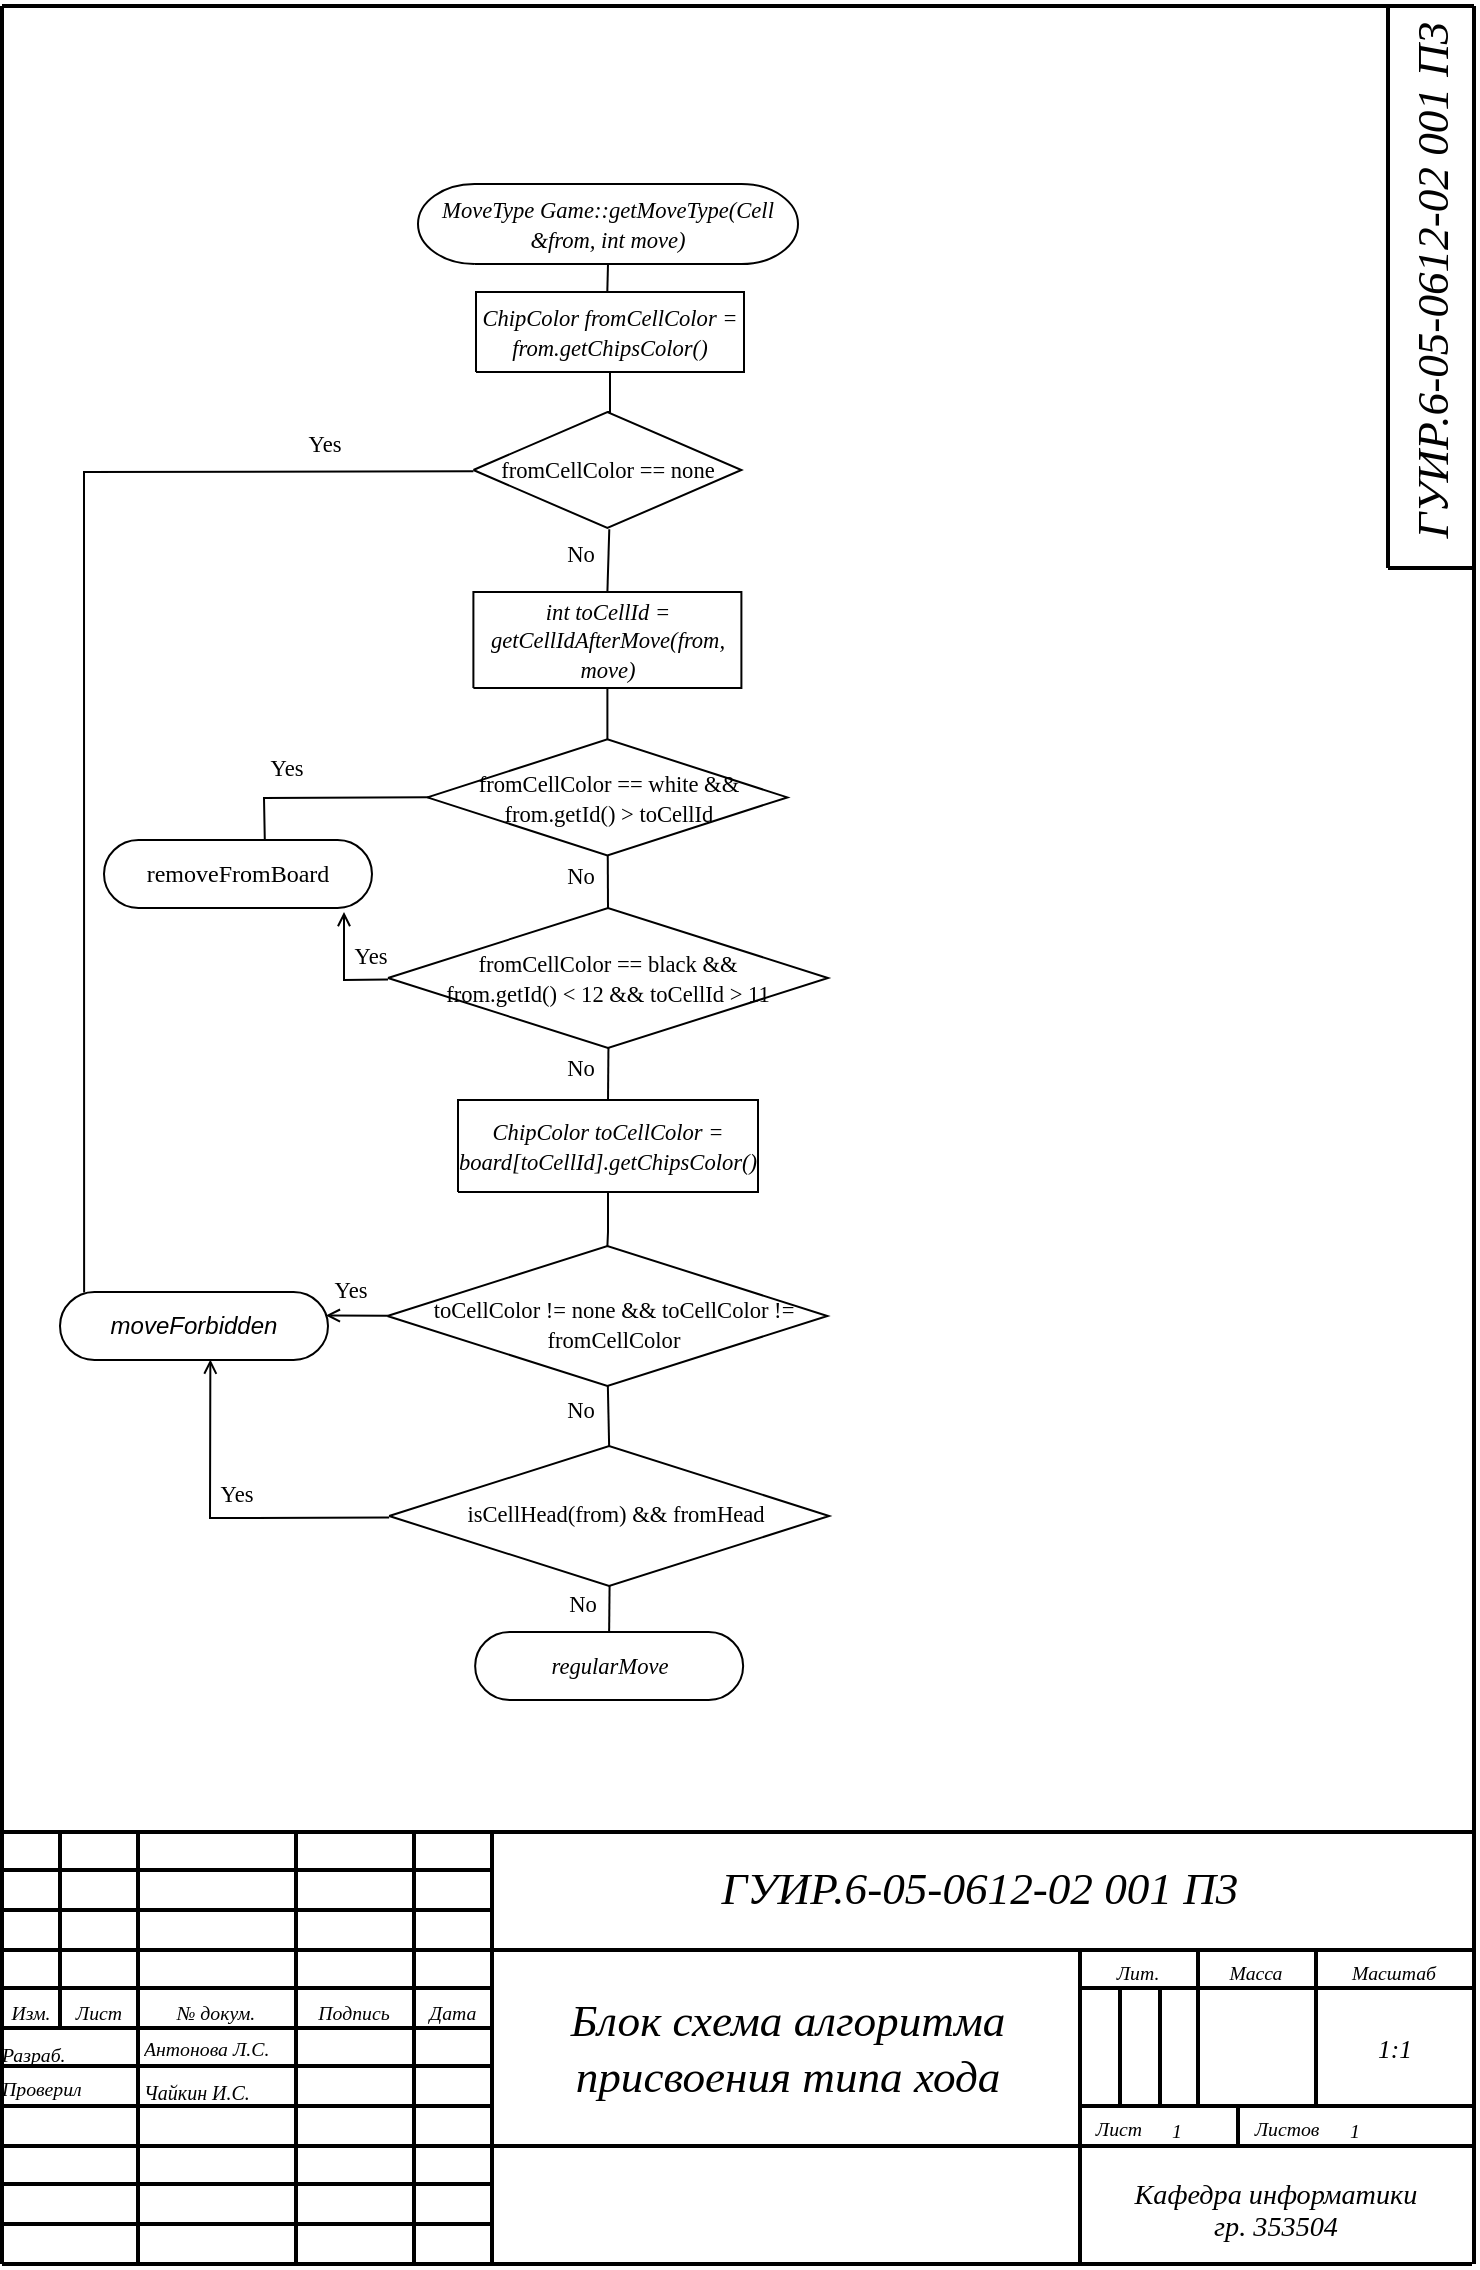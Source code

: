 <mxfile version="24.4.0" type="device">
  <diagram name="Функциональная схема" id="Page-1_(2)">
    <mxGraphModel dx="1036" dy="606" grid="1" gridSize="10" guides="1" tooltips="1" connect="1" arrows="1" fold="1" page="1" pageScale="1" pageWidth="827" pageHeight="1169" math="0" shadow="0">
      <root>
        <mxCell id="0" />
        <mxCell id="1" parent="0" />
        <UserObject label="" tags="Фон" id="2">
          <mxCell style="vsdxID=215;fillColor=none;gradientColor=none;strokeColor=none;spacingTop=-2;spacingBottom=-2;spacingLeft=-2;spacingRight=-2;points=[];labelBackgroundColor=none;rounded=0;html=1;whiteSpace=wrap;fontFamily=GOST type B;" parent="1" vertex="1">
            <mxGeometry x="79" y="28" width="736" height="1128" as="geometry" />
          </mxCell>
        </UserObject>
        <mxCell id="3" value="&lt;div style=&quot;font-size: 1px&quot;&gt;&lt;font style=&quot;font-size:9.88px;font-family:GOST type B;color:#000000;direction:ltr;letter-spacing:0px;line-height:120%;opacity:1&quot;&gt;&lt;i&gt;Изм.&lt;br/&gt;&lt;/i&gt;&lt;/font&gt;&lt;/div&gt;" style="verticalAlign=middle;align=center;overflow=width;vsdxID=179;fillColor=none;gradientColor=none;shape=stencil(nZBLDoAgDERP0z3SIyjew0SURgSD+Lu9kMZoXLhwN9O+tukAlrNpJg1SzDH4QW/URgNYgZTkjA4UkwJUgGXng+6DX1zLfmoymdXo17xh5zmRJ6Q42BWCfc2oJfdAr+Yv+AP9Cb7OJ3H/2JG1HNGz/84klThPVCc=);strokeColor=none;strokeWidth=2;spacingTop=-2;spacingBottom=-2;spacingLeft=-2;spacingRight=-2;points=[];labelBackgroundColor=none;rounded=0;html=1;whiteSpace=wrap;" parent="2" vertex="1">
          <mxGeometry y="993" width="29" height="17" as="geometry" />
        </mxCell>
        <mxCell id="4" value="&lt;div style=&quot;font-size: 1px&quot;&gt;&lt;font style=&quot;font-size:9.88px;font-family:GOST type B;color:#000000;direction:ltr;letter-spacing:0px;line-height:120%;opacity:1&quot;&gt;&lt;i&gt;Лист&lt;br/&gt;&lt;/i&gt;&lt;/font&gt;&lt;/div&gt;" style="verticalAlign=middle;align=center;overflow=width;vsdxID=180;fillColor=none;gradientColor=none;shape=stencil(nZBLDoAgDERP0z3SIyjew0SURgSD+Lu9kMZoXLhwN9O+tukAlrNpJg1SzDH4QW/URgNYgZTkjA4UkwJUgGXng+6DX1zLfmoymdXo17xh5zmRJ6Q42BWCfc2oJfdAr+Yv+AP9Cb7OJ3H/2JG1HNGz/84klThPVCc=);strokeColor=none;strokeWidth=2;spacingTop=-2;spacingBottom=-2;spacingLeft=-2;spacingRight=-2;points=[];labelBackgroundColor=none;rounded=0;html=1;whiteSpace=wrap;" parent="2" vertex="1">
          <mxGeometry x="29" y="993" width="39" height="17" as="geometry" />
        </mxCell>
        <mxCell id="5" value="&lt;div style=&quot;font-size: 1px&quot;&gt;&lt;font style=&quot;font-size:9.88px;font-family:GOST type B;color:#000000;direction:ltr;letter-spacing:0px;line-height:120%;opacity:1&quot;&gt;&lt;i&gt;№ докум.&lt;br/&gt;&lt;/i&gt;&lt;/font&gt;&lt;/div&gt;" style="verticalAlign=middle;align=center;overflow=width;vsdxID=181;fillColor=none;gradientColor=none;shape=stencil(nZBLDoAgDERP0z3SIyjew0SURgSD+Lu9kMZoXLhwN9O+tukAlrNpJg1SzDH4QW/URgNYgZTkjA4UkwJUgGXng+6DX1zLfmoymdXo17xh5zmRJ6Q42BWCfc2oJfdAr+Yv+AP9Cb7OJ3H/2JG1HNGz/84klThPVCc=);strokeColor=none;strokeWidth=2;spacingTop=-2;spacingBottom=-2;spacingLeft=-2;spacingRight=-2;points=[];labelBackgroundColor=none;rounded=0;html=1;whiteSpace=wrap;" parent="2" vertex="1">
          <mxGeometry x="68" y="993" width="78" height="17" as="geometry" />
        </mxCell>
        <mxCell id="6" value="&lt;div style=&quot;font-size: 1px&quot;&gt;&lt;font style=&quot;font-size:9.88px;font-family:GOST type B;color:#000000;direction:ltr;letter-spacing:0px;line-height:120%;opacity:1&quot;&gt;&lt;i&gt;Подпись&lt;br/&gt;&lt;/i&gt;&lt;/font&gt;&lt;/div&gt;" style="verticalAlign=middle;align=center;overflow=width;vsdxID=182;fillColor=none;gradientColor=none;shape=stencil(nZBLDoAgDERP0z3SIyjew0SURgSD+Lu9kMZoXLhwN9O+tukAlrNpJg1SzDH4QW/URgNYgZTkjA4UkwJUgGXng+6DX1zLfmoymdXo17xh5zmRJ6Q42BWCfc2oJfdAr+Yv+AP9Cb7OJ3H/2JG1HNGz/84klThPVCc=);strokeColor=none;strokeWidth=2;spacingTop=-2;spacingBottom=-2;spacingLeft=-2;spacingRight=-2;points=[];labelBackgroundColor=none;rounded=0;html=1;whiteSpace=wrap;" parent="2" vertex="1">
          <mxGeometry x="147" y="993" width="58" height="17" as="geometry" />
        </mxCell>
        <mxCell id="7" value="&lt;div style=&quot;font-size: 1px&quot;&gt;&lt;font style=&quot;font-size:9.88px;font-family:GOST type B;color:#000000;direction:ltr;letter-spacing:0px;line-height:120%;opacity:1&quot;&gt;&lt;i&gt;Дата&lt;br/&gt;&lt;/i&gt;&lt;/font&gt;&lt;/div&gt;" style="verticalAlign=middle;align=center;overflow=width;vsdxID=183;fillColor=none;gradientColor=none;shape=stencil(nZBLDoAgDERP0z3SIyjew0SURgSD+Lu9kMZoXLhwN9O+tukAlrNpJg1SzDH4QW/URgNYgZTkjA4UkwJUgGXng+6DX1zLfmoymdXo17xh5zmRJ6Q42BWCfc2oJfdAr+Yv+AP9Cb7OJ3H/2JG1HNGz/84klThPVCc=);strokeColor=none;strokeWidth=2;spacingTop=-2;spacingBottom=-2;spacingLeft=-2;spacingRight=-2;points=[];labelBackgroundColor=none;rounded=0;html=1;whiteSpace=wrap;" parent="2" vertex="1">
          <mxGeometry x="206" y="993" width="39" height="17" as="geometry" />
        </mxCell>
        <mxCell id="8" value="&lt;div style=&quot;font-size: 1px&quot;&gt;&lt;p style=&quot;text-align:left;margin-left:0;margin-right:0;margin-top:0px;margin-bottom:0px;text-indent:0;vertical-align:middle;direction:ltr;&quot;&gt;&lt;font style=&quot;font-size:9.88px;font-family:GOST type B;color:#000000;direction:ltr;letter-spacing:0px;line-height:120%;opacity:1&quot;&gt;&lt;i&gt;Разраб.&lt;br/&gt;&lt;/i&gt;&lt;/font&gt;&lt;/p&gt;&lt;/div&gt;" style="verticalAlign=middle;align=left;overflow=width;vsdxID=184;fillColor=none;gradientColor=none;shape=stencil(nZBLDoAgDERP0z3SIyjew0SURgSD+Lu9kMZoXLhwN9O+tukAlrNpJg1SzDH4QW/URgNYgZTkjA4UkwJUgGXng+6DX1zLfmoymdXo17xh5zmRJ6Q42BWCfc2oJfdAr+Yv+AP9Cb7OJ3H/2JG1HNGz/84klThPVCc=);strokeColor=none;strokeWidth=2;spacingTop=-2;spacingBottom=-2;spacingLeft=-2;spacingRight=-2;points=[];labelBackgroundColor=none;rounded=0;html=1;whiteSpace=wrap;" parent="2" vertex="1">
          <mxGeometry y="1014" width="68" height="17" as="geometry" />
        </mxCell>
        <mxCell id="9" value="&lt;div style=&quot;font-size: 1px&quot;&gt;&lt;p style=&quot;text-align:left;margin-left:0;margin-right:0;margin-top:0px;margin-bottom:0px;text-indent:0;vertical-align:middle;direction:ltr;&quot;&gt;&lt;font style=&quot;font-size:9.88px;font-family:GOST type B;color:#000000;direction:ltr;letter-spacing:0px;line-height:120%;opacity:1&quot;&gt;&lt;i&gt;Проверил&lt;br/&gt;&lt;/i&gt;&lt;/font&gt;&lt;/p&gt;&lt;/div&gt;" style="verticalAlign=middle;align=left;overflow=width;vsdxID=185;fillColor=none;gradientColor=none;shape=stencil(nZBLDoAgDERP0z3SIyjew0SURgSD+Lu9kMZoXLhwN9O+tukAlrNpJg1SzDH4QW/URgNYgZTkjA4UkwJUgGXng+6DX1zLfmoymdXo17xh5zmRJ6Q42BWCfc2oJfdAr+Yv+AP9Cb7OJ3H/2JG1HNGz/84klThPVCc=);strokeColor=none;strokeWidth=2;spacingTop=-2;spacingBottom=-2;spacingLeft=-2;spacingRight=-2;points=[];labelBackgroundColor=none;rounded=0;html=1;whiteSpace=wrap;" parent="2" vertex="1">
          <mxGeometry y="1034" width="68" height="11" as="geometry" />
        </mxCell>
        <mxCell id="10" value="&lt;div style=&quot;font-size: 1px&quot;&gt;&lt;font style=&quot;font-size:9.88px;font-family:GOST type B;color:#000000;direction:ltr;letter-spacing:0px;line-height:120%;opacity:1&quot;&gt;&lt;i&gt;Лист&lt;br/&gt;&lt;/i&gt;&lt;/font&gt;&lt;/div&gt;" style="verticalAlign=middle;align=center;overflow=width;vsdxID=189;fillColor=none;gradientColor=none;shape=stencil(nZBLDoAgDERP0z3SIyjew0SURgSD+Lu9kMZoXLhwN9O+tukAlrNpJg1SzDH4QW/URgNYgZTkjA4UkwJUgGXng+6DX1zLfmoymdXo17xh5zmRJ6Q42BWCfc2oJfdAr+Yv+AP9Cb7OJ3H/2JG1HNGz/84klThPVCc=);strokeColor=none;strokeWidth=2;spacingTop=-2;spacingBottom=-2;spacingLeft=-2;spacingRight=-2;points=[];labelBackgroundColor=none;rounded=0;html=1;whiteSpace=wrap;" parent="2" vertex="1">
          <mxGeometry x="539" y="1051" width="39" height="17" as="geometry" />
        </mxCell>
        <mxCell id="11" value="&lt;div style=&quot;font-size: 1px&quot;&gt;&lt;font style=&quot;font-size:9.88px;font-family:GOST type B;color:#000000;direction:ltr;letter-spacing:0px;line-height:120%;opacity:1&quot;&gt;&lt;i&gt;Листов&lt;br/&gt;&lt;/i&gt;&lt;/font&gt;&lt;/div&gt;" style="verticalAlign=middle;align=center;overflow=width;vsdxID=190;fillColor=none;gradientColor=none;shape=stencil(nZBLDoAgDERP0z3SIyjew0SURgSD+Lu9kMZoXLhwN9O+tukAlrNpJg1SzDH4QW/URgNYgZTkjA4UkwJUgGXng+6DX1zLfmoymdXo17xh5zmRJ6Q42BWCfc2oJfdAr+Yv+AP9Cb7OJ3H/2JG1HNGz/84klThPVCc=);strokeColor=none;strokeWidth=2;spacingTop=-2;spacingBottom=-2;spacingLeft=-2;spacingRight=-2;points=[];labelBackgroundColor=none;rounded=0;html=1;whiteSpace=wrap;" parent="2" vertex="1">
          <mxGeometry x="618" y="1051" width="49" height="17" as="geometry" />
        </mxCell>
        <mxCell id="12" value="&lt;div style=&quot;font-size: 1px&quot;&gt;&lt;font style=&quot;font-size:9.88px;font-family:GOST type B;color:#000000;direction:ltr;letter-spacing:0px;line-height:120%;opacity:1&quot;&gt;&lt;i&gt;Лит.&lt;br/&gt;&lt;/i&gt;&lt;/font&gt;&lt;/div&gt;" style="verticalAlign=middle;align=center;overflow=width;vsdxID=191;fillColor=none;gradientColor=none;shape=stencil(nZBLDoAgDERP0z3SIyjew0SURgSD+Lu9kMZoXLhwN9O+tukAlrNpJg1SzDH4QW/URgNYgZTkjA4UkwJUgGXng+6DX1zLfmoymdXo17xh5zmRJ6Q42BWCfc2oJfdAr+Yv+AP9Cb7OJ3H/2JG1HNGz/84klThPVCc=);strokeColor=none;strokeWidth=2;spacingTop=-2;spacingBottom=-2;spacingLeft=-2;spacingRight=-2;points=[];labelBackgroundColor=none;rounded=0;html=1;whiteSpace=wrap;" parent="2" vertex="1">
          <mxGeometry x="539" y="973" width="58" height="17" as="geometry" />
        </mxCell>
        <mxCell id="13" value="&lt;div style=&quot;font-size: 1px&quot;&gt;&lt;font style=&quot;font-size:9.88px;font-family:GOST type B;color:#000000;direction:ltr;letter-spacing:0px;line-height:120%;opacity:1&quot;&gt;&lt;i&gt;Масса&lt;br/&gt;&lt;/i&gt;&lt;/font&gt;&lt;/div&gt;" style="verticalAlign=middle;align=center;overflow=width;vsdxID=192;fillColor=none;gradientColor=none;shape=stencil(nZBLDoAgDERP0z3SIyjew0SURgSD+Lu9kMZoXLhwN9O+tukAlrNpJg1SzDH4QW/URgNYgZTkjA4UkwJUgGXng+6DX1zLfmoymdXo17xh5zmRJ6Q42BWCfc2oJfdAr+Yv+AP9Cb7OJ3H/2JG1HNGz/84klThPVCc=);strokeColor=none;strokeWidth=2;spacingTop=-2;spacingBottom=-2;spacingLeft=-2;spacingRight=-2;points=[];labelBackgroundColor=none;rounded=0;html=1;whiteSpace=wrap;" parent="2" vertex="1">
          <mxGeometry x="598" y="973" width="58" height="17" as="geometry" />
        </mxCell>
        <mxCell id="14" value="&lt;div style=&quot;font-size: 1px&quot;&gt;&lt;font style=&quot;font-size:9.88px;font-family:GOST type B;color:#000000;direction:ltr;letter-spacing:0px;line-height:120%;opacity:1&quot;&gt;&lt;i&gt;Масштаб&lt;br/&gt;&lt;/i&gt;&lt;/font&gt;&lt;/div&gt;" style="verticalAlign=middle;align=center;overflow=width;vsdxID=193;fillColor=none;gradientColor=none;shape=stencil(nZBLDoAgDERP0z3SIyjew0SURgSD+Lu9kMZoXLhwN9O+tukAlrNpJg1SzDH4QW/URgNYgZTkjA4UkwJUgGXng+6DX1zLfmoymdXo17xh5zmRJ6Q42BWCfc2oJfdAr+Yv+AP9Cb7OJ3H/2JG1HNGz/84klThPVCc=);strokeColor=none;strokeWidth=2;spacingTop=-2;spacingBottom=-2;spacingLeft=-2;spacingRight=-2;points=[];labelBackgroundColor=none;rounded=0;html=1;whiteSpace=wrap;" parent="2" vertex="1">
          <mxGeometry x="657" y="973" width="78" height="17" as="geometry" />
        </mxCell>
        <UserObject label="" tags="Фон" id="53">
          <mxCell style="vsdxID=146;edgeStyle=none;startArrow=none;endArrow=none;startSize=3;endSize=3;strokeWidth=2;strokeColor=#000000;spacingTop=-2;spacingBottom=-2;spacingLeft=-2;spacingRight=-2;verticalAlign=middle;html=1;labelBackgroundColor=none;rounded=0;" parent="2" edge="1">
            <mxGeometry relative="1" as="geometry">
              <mxPoint as="offset" />
              <Array as="points" />
              <mxPoint x="539" y="1049" as="sourcePoint" />
              <mxPoint x="736" y="1049" as="targetPoint" />
            </mxGeometry>
          </mxCell>
        </UserObject>
        <UserObject label="" tags="Фон" id="54">
          <mxCell style="vsdxID=147;edgeStyle=none;startArrow=none;endArrow=none;startSize=3;endSize=3;strokeWidth=2;strokeColor=#000000;spacingTop=-2;spacingBottom=-2;spacingLeft=-2;spacingRight=-2;verticalAlign=middle;html=1;labelBackgroundColor=none;rounded=0;" parent="2" edge="1">
            <mxGeometry relative="1" as="geometry">
              <Array as="points" />
              <mxPoint x="736" y="990" as="sourcePoint" />
              <mxPoint x="539" y="990" as="targetPoint" />
            </mxGeometry>
          </mxCell>
        </UserObject>
        <UserObject label="" tags="Фон" id="55">
          <mxCell style="vsdxID=148;edgeStyle=none;startArrow=none;endArrow=none;startSize=3;endSize=3;strokeWidth=2;strokeColor=#000000;spacingTop=-2;spacingBottom=-2;spacingLeft=-2;spacingRight=-2;verticalAlign=middle;html=1;labelBackgroundColor=none;rounded=0;" parent="2" edge="1">
            <mxGeometry relative="1" as="geometry">
              <mxPoint as="offset" />
              <Array as="points" />
              <mxPoint x="245" y="1069" as="sourcePoint" />
              <mxPoint x="736" y="1069" as="targetPoint" />
            </mxGeometry>
          </mxCell>
        </UserObject>
        <UserObject label="" tags="Фон" id="56">
          <mxCell style="vsdxID=149;edgeStyle=none;startArrow=none;endArrow=none;startSize=3;endSize=3;strokeWidth=2;strokeColor=#000000;spacingTop=-2;spacingBottom=-2;spacingLeft=-2;spacingRight=-2;verticalAlign=middle;html=1;labelBackgroundColor=none;rounded=0;" parent="2" edge="1">
            <mxGeometry relative="1" as="geometry">
              <mxPoint x="-1" as="offset" />
              <Array as="points" />
              <mxPoint y="1128" as="sourcePoint" />
              <mxPoint x="735" y="1128" as="targetPoint" />
            </mxGeometry>
          </mxCell>
        </UserObject>
        <UserObject label="" tags="Фон" id="57">
          <mxCell style="vsdxID=150;edgeStyle=none;startArrow=none;endArrow=none;startSize=3;endSize=3;strokeWidth=2;strokeColor=#000000;spacingTop=-2;spacingBottom=-2;spacingLeft=-2;spacingRight=-2;verticalAlign=middle;html=1;labelBackgroundColor=none;rounded=0;" parent="2" edge="1">
            <mxGeometry relative="1" as="geometry">
              <Array as="points" />
              <mxPoint x="736" y="971" as="sourcePoint" />
              <mxPoint x="245" y="971" as="targetPoint" />
            </mxGeometry>
          </mxCell>
        </UserObject>
        <UserObject label="" tags="Фон" id="58">
          <mxCell style="vsdxID=151;edgeStyle=none;startArrow=none;endArrow=none;startSize=3;endSize=3;strokeWidth=2;strokeColor=#000000;spacingTop=-2;spacingBottom=-2;spacingLeft=-2;spacingRight=-2;verticalAlign=middle;html=1;labelBackgroundColor=none;rounded=0;" parent="2" edge="1">
            <mxGeometry relative="1" as="geometry">
              <Array as="points" />
              <mxPoint x="736" y="912" as="sourcePoint" />
              <mxPoint y="912" as="targetPoint" />
            </mxGeometry>
          </mxCell>
        </UserObject>
        <UserObject label="" tags="Фон" id="59">
          <mxCell style="vsdxID=154;edgeStyle=none;startArrow=none;endArrow=none;startSize=3;endSize=3;strokeWidth=2;strokeColor=#000000;spacingTop=-2;spacingBottom=-2;spacingLeft=-2;spacingRight=-2;verticalAlign=middle;html=1;labelBackgroundColor=none;rounded=0;" parent="2" edge="1">
            <mxGeometry relative="1" as="geometry">
              <Array as="points" />
              <mxPoint y="1128" as="sourcePoint" />
              <mxPoint y="-1" as="targetPoint" />
            </mxGeometry>
          </mxCell>
        </UserObject>
        <UserObject label="" tags="Фон" id="60">
          <mxCell style="vsdxID=155;edgeStyle=none;startArrow=none;endArrow=none;startSize=3;endSize=3;strokeWidth=2;strokeColor=#000000;spacingTop=-2;spacingBottom=-2;spacingLeft=-2;spacingRight=-2;verticalAlign=middle;html=1;labelBackgroundColor=none;rounded=0;" parent="2" edge="1">
            <mxGeometry relative="1" as="geometry">
              <Array as="points" />
              <mxPoint x="736" y="1128" as="sourcePoint" />
              <mxPoint x="736" y="-1" as="targetPoint" />
            </mxGeometry>
          </mxCell>
        </UserObject>
        <UserObject label="" tags="Фон" id="61">
          <mxCell style="vsdxID=156;edgeStyle=none;startArrow=none;endArrow=none;startSize=3;endSize=3;strokeWidth=2;strokeColor=#000000;spacingTop=-2;spacingBottom=-2;spacingLeft=-2;spacingRight=-2;verticalAlign=middle;html=1;labelBackgroundColor=none;rounded=0;" parent="2" edge="1">
            <mxGeometry relative="1" as="geometry">
              <Array as="points" />
              <mxPoint x="657" y="1049" as="sourcePoint" />
              <mxPoint x="657" y="971" as="targetPoint" />
            </mxGeometry>
          </mxCell>
        </UserObject>
        <UserObject label="" tags="Фон" id="62">
          <mxCell style="vsdxID=157;edgeStyle=none;startArrow=none;endArrow=none;startSize=3;endSize=3;strokeWidth=2;strokeColor=#000000;spacingTop=-2;spacingBottom=-2;spacingLeft=-2;spacingRight=-2;verticalAlign=middle;html=1;labelBackgroundColor=none;rounded=0;" parent="2" edge="1">
            <mxGeometry relative="1" as="geometry">
              <Array as="points" />
              <mxPoint x="598" y="1049" as="sourcePoint" />
              <mxPoint x="598" y="971" as="targetPoint" />
            </mxGeometry>
          </mxCell>
        </UserObject>
        <UserObject label="" tags="Фон" id="63">
          <mxCell style="vsdxID=158;edgeStyle=none;startArrow=none;endArrow=none;startSize=3;endSize=3;strokeWidth=2;strokeColor=#000000;spacingTop=-2;spacingBottom=-2;spacingLeft=-2;spacingRight=-2;verticalAlign=middle;html=1;labelBackgroundColor=none;rounded=0;" parent="2" edge="1">
            <mxGeometry relative="1" as="geometry">
              <Array as="points" />
              <mxPoint x="579" y="1049" as="sourcePoint" />
              <mxPoint x="579" y="990" as="targetPoint" />
            </mxGeometry>
          </mxCell>
        </UserObject>
        <UserObject label="" tags="Фон" id="64">
          <mxCell style="vsdxID=159;edgeStyle=none;startArrow=none;endArrow=none;startSize=3;endSize=3;strokeWidth=2;strokeColor=#000000;spacingTop=-2;spacingBottom=-2;spacingLeft=-2;spacingRight=-2;verticalAlign=middle;html=1;labelBackgroundColor=none;rounded=0;" parent="2" edge="1">
            <mxGeometry relative="1" as="geometry">
              <Array as="points" />
              <mxPoint x="559" y="1049" as="sourcePoint" />
              <mxPoint x="559" y="990" as="targetPoint" />
            </mxGeometry>
          </mxCell>
        </UserObject>
        <UserObject label="" tags="Фон" id="65">
          <mxCell style="vsdxID=160;edgeStyle=none;startArrow=none;endArrow=none;startSize=3;endSize=3;strokeWidth=2;strokeColor=#000000;spacingTop=-2;spacingBottom=-2;spacingLeft=-2;spacingRight=-2;verticalAlign=middle;html=1;labelBackgroundColor=none;rounded=0;" parent="2" edge="1">
            <mxGeometry relative="1" as="geometry">
              <Array as="points" />
              <mxPoint x="539" y="1128" as="sourcePoint" />
              <mxPoint x="539" y="971" as="targetPoint" />
            </mxGeometry>
          </mxCell>
        </UserObject>
        <UserObject label="" tags="Фон" id="66">
          <mxCell style="vsdxID=161;edgeStyle=none;startArrow=none;endArrow=none;startSize=3;endSize=3;strokeWidth=2;strokeColor=#000000;spacingTop=-2;spacingBottom=-2;spacingLeft=-2;spacingRight=-2;verticalAlign=middle;html=1;labelBackgroundColor=none;rounded=0;" parent="2" edge="1">
            <mxGeometry relative="1" as="geometry">
              <Array as="points" />
              <mxPoint x="618" y="1069" as="sourcePoint" />
              <mxPoint x="618" y="1049" as="targetPoint" />
            </mxGeometry>
          </mxCell>
        </UserObject>
        <UserObject label="" tags="Фон" id="67">
          <mxCell style="vsdxID=162;edgeStyle=none;startArrow=none;endArrow=none;startSize=3;endSize=3;strokeWidth=2;strokeColor=#000000;spacingTop=-2;spacingBottom=-2;spacingLeft=-2;spacingRight=-2;verticalAlign=middle;html=1;labelBackgroundColor=none;rounded=0;" parent="2" edge="1">
            <mxGeometry relative="1" as="geometry">
              <Array as="points" />
              <mxPoint x="29" y="1010" as="sourcePoint" />
              <mxPoint x="29" y="912" as="targetPoint" />
            </mxGeometry>
          </mxCell>
        </UserObject>
        <UserObject label="" tags="Фон" id="68">
          <mxCell style="vsdxID=163;edgeStyle=none;startArrow=none;endArrow=none;startSize=3;endSize=3;strokeWidth=2;strokeColor=#000000;spacingTop=-2;spacingBottom=-2;spacingLeft=-2;spacingRight=-2;verticalAlign=middle;html=1;labelBackgroundColor=none;rounded=0;" parent="2" edge="1">
            <mxGeometry relative="1" as="geometry">
              <Array as="points" />
              <mxPoint x="68" y="1128" as="sourcePoint" />
              <mxPoint x="68" y="912" as="targetPoint" />
            </mxGeometry>
          </mxCell>
        </UserObject>
        <UserObject label="" tags="Фон" id="69">
          <mxCell style="vsdxID=164;edgeStyle=none;startArrow=none;endArrow=none;startSize=3;endSize=3;strokeWidth=2;strokeColor=#000000;spacingTop=-2;spacingBottom=-2;spacingLeft=-2;spacingRight=-2;verticalAlign=middle;html=1;labelBackgroundColor=none;rounded=0;" parent="2" edge="1">
            <mxGeometry relative="1" as="geometry">
              <Array as="points" />
              <mxPoint x="147" y="1128" as="sourcePoint" />
              <mxPoint x="147" y="912" as="targetPoint" />
            </mxGeometry>
          </mxCell>
        </UserObject>
        <UserObject label="" tags="Фон" id="70">
          <mxCell style="vsdxID=165;edgeStyle=none;startArrow=none;endArrow=none;startSize=3;endSize=3;strokeWidth=2;strokeColor=#000000;spacingTop=-2;spacingBottom=-2;spacingLeft=-2;spacingRight=-2;verticalAlign=middle;html=1;labelBackgroundColor=none;rounded=0;" parent="2" edge="1">
            <mxGeometry relative="1" as="geometry">
              <Array as="points" />
              <mxPoint x="206" y="1128" as="sourcePoint" />
              <mxPoint x="206" y="912" as="targetPoint" />
            </mxGeometry>
          </mxCell>
        </UserObject>
        <UserObject label="" tags="Фон" id="71">
          <mxCell style="vsdxID=166;edgeStyle=none;startArrow=none;endArrow=none;startSize=3;endSize=3;strokeWidth=2;strokeColor=#000000;spacingTop=-2;spacingBottom=-2;spacingLeft=-2;spacingRight=-2;verticalAlign=middle;html=1;labelBackgroundColor=none;rounded=0;" parent="2" edge="1">
            <mxGeometry relative="1" as="geometry">
              <Array as="points" />
              <mxPoint x="245" y="1128" as="sourcePoint" />
              <mxPoint x="245" y="912" as="targetPoint" />
            </mxGeometry>
          </mxCell>
        </UserObject>
        <UserObject label="" tags="Фон" id="72">
          <mxCell style="vsdxID=167;edgeStyle=none;startArrow=none;endArrow=none;startSize=3;endSize=3;strokeWidth=2;strokeColor=#000000;spacingTop=-2;spacingBottom=-2;spacingLeft=-2;spacingRight=-2;verticalAlign=middle;html=1;labelBackgroundColor=none;rounded=0;" parent="2" edge="1">
            <mxGeometry relative="1" as="geometry">
              <Array as="points" />
              <mxPoint x="245" y="931" as="sourcePoint" />
              <mxPoint y="931" as="targetPoint" />
            </mxGeometry>
          </mxCell>
        </UserObject>
        <UserObject label="" tags="Фон" id="73">
          <mxCell style="vsdxID=168;edgeStyle=none;startArrow=none;endArrow=none;startSize=3;endSize=3;strokeWidth=2;strokeColor=#000000;spacingTop=-2;spacingBottom=-2;spacingLeft=-2;spacingRight=-2;verticalAlign=middle;html=1;labelBackgroundColor=none;rounded=0;" parent="2" edge="1">
            <mxGeometry relative="1" as="geometry">
              <Array as="points" />
              <mxPoint x="245" y="951" as="sourcePoint" />
              <mxPoint y="951" as="targetPoint" />
            </mxGeometry>
          </mxCell>
        </UserObject>
        <UserObject label="" tags="Фон" id="74">
          <mxCell style="vsdxID=169;edgeStyle=none;startArrow=none;endArrow=none;startSize=3;endSize=3;strokeWidth=2;strokeColor=#000000;spacingTop=-2;spacingBottom=-2;spacingLeft=-2;spacingRight=-2;verticalAlign=middle;html=1;labelBackgroundColor=none;rounded=0;" parent="2" edge="1">
            <mxGeometry relative="1" as="geometry">
              <Array as="points" />
              <mxPoint x="245" y="990" as="sourcePoint" />
              <mxPoint y="990" as="targetPoint" />
            </mxGeometry>
          </mxCell>
        </UserObject>
        <UserObject label="" tags="Фон" id="75">
          <mxCell style="vsdxID=170;edgeStyle=none;startArrow=none;endArrow=none;startSize=3;endSize=3;strokeWidth=2;strokeColor=#000000;spacingTop=-2;spacingBottom=-2;spacingLeft=-2;spacingRight=-2;verticalAlign=middle;html=1;labelBackgroundColor=none;rounded=0;" parent="2" edge="1">
            <mxGeometry relative="1" as="geometry">
              <Array as="points" />
              <mxPoint x="245" y="1010" as="sourcePoint" />
              <mxPoint y="1010" as="targetPoint" />
            </mxGeometry>
          </mxCell>
        </UserObject>
        <UserObject label="" tags="Фон" id="76">
          <mxCell style="vsdxID=171;edgeStyle=none;startArrow=none;endArrow=none;startSize=3;endSize=3;strokeWidth=2;strokeColor=#000000;spacingTop=-2;spacingBottom=-2;spacingLeft=-2;spacingRight=-2;verticalAlign=middle;html=1;labelBackgroundColor=none;rounded=0;" parent="2" edge="1">
            <mxGeometry relative="1" as="geometry">
              <Array as="points" />
              <mxPoint x="245" y="1029" as="sourcePoint" />
              <mxPoint y="1029" as="targetPoint" />
            </mxGeometry>
          </mxCell>
        </UserObject>
        <mxCell id="77" value="&lt;div style=&quot;font-size: 1px&quot;&gt;&lt;/div&gt;" style="text;vsdxID=171;edgeStyle=none;startArrow=none;endArrow=none;startSize=3;endSize=3;strokeWidth=2;strokeColor=none;spacingTop=-2;spacingBottom=-2;spacingLeft=-2;spacingRight=-2;verticalAlign=middle;html=1;labelBackgroundColor=none;rounded=0;align=center;overflow=width;fillColor=none;gradientColor=none;whiteSpace=wrap;;html=1;;rotation=0" parent="76" vertex="1">
          <mxGeometry width="245.3" height="1" relative="1" as="geometry">
            <mxPoint x="122.35" y="-0.5" as="offset" />
          </mxGeometry>
        </mxCell>
        <UserObject label="" tags="Фон" id="78">
          <mxCell style="vsdxID=172;edgeStyle=none;startArrow=none;endArrow=none;startSize=3;endSize=3;strokeWidth=2;strokeColor=#000000;spacingTop=-2;spacingBottom=-2;spacingLeft=-2;spacingRight=-2;verticalAlign=middle;html=1;labelBackgroundColor=none;rounded=0;" parent="2" edge="1">
            <mxGeometry relative="1" as="geometry">
              <Array as="points" />
              <mxPoint x="245" y="1049" as="sourcePoint" />
              <mxPoint y="1049" as="targetPoint" />
            </mxGeometry>
          </mxCell>
        </UserObject>
        <UserObject label="" tags="Фон" id="79">
          <mxCell style="vsdxID=173;edgeStyle=none;startArrow=none;endArrow=none;startSize=3;endSize=3;strokeWidth=2;strokeColor=#000000;spacingTop=-2;spacingBottom=-2;spacingLeft=-2;spacingRight=-2;verticalAlign=middle;html=1;labelBackgroundColor=none;rounded=0;" parent="2" edge="1">
            <mxGeometry relative="1" as="geometry">
              <Array as="points" />
              <mxPoint x="245" y="1088" as="sourcePoint" />
              <mxPoint y="1088" as="targetPoint" />
            </mxGeometry>
          </mxCell>
        </UserObject>
        <UserObject label="" tags="Фон" id="80">
          <mxCell style="vsdxID=174;edgeStyle=none;startArrow=none;endArrow=none;startSize=3;endSize=3;strokeWidth=2;strokeColor=#000000;spacingTop=-2;spacingBottom=-2;spacingLeft=-2;spacingRight=-2;verticalAlign=middle;html=1;labelBackgroundColor=none;rounded=0;" parent="2" edge="1">
            <mxGeometry relative="1" as="geometry">
              <Array as="points" />
              <mxPoint x="245" y="1108" as="sourcePoint" />
              <mxPoint y="1108" as="targetPoint" />
            </mxGeometry>
          </mxCell>
        </UserObject>
        <UserObject label="" tags="Фон" id="81">
          <mxCell style="vsdxID=194;edgeStyle=none;startArrow=none;endArrow=none;startSize=3;endSize=3;strokeWidth=2;strokeColor=#000000;spacingTop=-2;spacingBottom=-2;spacingLeft=-2;spacingRight=-2;verticalAlign=middle;html=1;labelBackgroundColor=none;rounded=0;" parent="2" edge="1">
            <mxGeometry relative="1" as="geometry">
              <Array as="points" />
              <mxPoint x="245" y="971" as="sourcePoint" />
              <mxPoint y="971" as="targetPoint" />
            </mxGeometry>
          </mxCell>
        </UserObject>
        <UserObject label="" tags="Фон" id="82">
          <mxCell style="vsdxID=195;edgeStyle=none;startArrow=none;endArrow=none;startSize=3;endSize=3;strokeWidth=2;strokeColor=#000000;spacingTop=-2;spacingBottom=-2;spacingLeft=-2;spacingRight=-2;verticalAlign=middle;html=1;labelBackgroundColor=none;rounded=0;" parent="2" edge="1">
            <mxGeometry relative="1" as="geometry">
              <Array as="points" />
              <mxPoint x="245" y="1069" as="sourcePoint" />
              <mxPoint y="1069" as="targetPoint" />
            </mxGeometry>
          </mxCell>
        </UserObject>
        <UserObject label="" tags="Фон" id="83">
          <mxCell style="vsdxID=199;edgeStyle=none;startArrow=none;endArrow=none;startSize=3;endSize=3;strokeWidth=2;strokeColor=#000000;spacingTop=-2;spacingBottom=-2;spacingLeft=-2;spacingRight=-2;verticalAlign=middle;html=1;labelBackgroundColor=none;rounded=0;" parent="2" edge="1">
            <mxGeometry relative="1" as="geometry">
              <mxPoint x="-1" as="offset" />
              <Array as="points" />
              <mxPoint y="-1" as="sourcePoint" />
              <mxPoint x="736" y="-1" as="targetPoint" />
            </mxGeometry>
          </mxCell>
        </UserObject>
        <UserObject label="&lt;div style=&quot;&quot;&gt;&lt;font style=&quot;direction: ltr; line-height: 120%; opacity: 1;&quot;&gt;&lt;i style=&quot;&quot;&gt;&lt;font face=&quot;GOST type B&quot;&gt;&lt;span style=&quot;font-size: 11.29px;&quot;&gt;MoveType Game::getMoveType(Cell &amp;amp;from, int move)&lt;/span&gt;&lt;/font&gt;&lt;br&gt;&lt;/i&gt;&lt;/font&gt;&lt;/div&gt;" tags="Блок-схема" id="25">
          <mxCell style="verticalAlign=middle;align=center;overflow=width;vsdxID=297;fillColor=#FFFFFF;gradientColor=none;shape=stencil(tVJBDoIwEHxNjzWllYQ74j8aWaCxtmRbBX9vazGiBC7G2+zO7G6mHSJK18keCGfOoz3DoGrfEXEgnCvTASofEBEVEWVjEVq0V1OnupdRGdHF3uKGMc1l+12RxynO7lOHsWd9THKtzExe5LtsUy7xFDhcbsdJnyf5+sIXT+WoHEXrpVfWfHBaYgs0nKKNlu10KlFuAOhn7Q0vS+s/OVl/yb94CeD9p43SOkVizn9nILRSfkT1AA==);strokeColor=#000000;spacingTop=-1;spacingBottom=-1;spacingLeft=-1;spacingRight=-1;points=[[0.5,1,0],[0.5,0,0],[0,0.5,0],[1,0.5,0]];labelBackgroundColor=none;rounded=0;html=1;whiteSpace=wrap;" parent="2" vertex="1">
            <mxGeometry x="208" y="88" width="190" height="40" as="geometry" />
          </mxCell>
        </UserObject>
        <UserObject label="" tags="Блок-схема" id="ppFgm9fDHwmwGniB46pL-85">
          <mxCell style="vsdxID=302;fillColor=#FFFFFF;gradientColor=none;shape=stencil(UzV2Ls5ILEhVNTIoLinKz04tz0wpyVA1dlE1MsrMy0gtyiwBslSNXVWNndPyi1LTi/JL81Ig/IJEkEoQKze/DGRCBUSfAUiHkUElhGcK4bpBVOZk5iGpNEVVikeloQHZpsK0YlWLz1QgA+HFtMycHEgIIcujBwlQCBKcxq4A);strokeColor=#000000;spacingTop=-1;spacingBottom=-1;spacingLeft=-1;spacingRight=-1;points=[[1,0.5,0],[0.5,0,0],[0.5,0,0]];labelBackgroundColor=none;rounded=0;html=1;whiteSpace=wrap;" parent="2" vertex="1">
            <mxGeometry x="235.7" y="202" width="134" height="58" as="geometry" />
          </mxCell>
        </UserObject>
        <mxCell id="ppFgm9fDHwmwGniB46pL-86" value="&lt;div style=&quot;&quot;&gt;&lt;font style=&quot;direction: ltr; line-height: 120%; opacity: 1;&quot;&gt;&lt;font face=&quot;GOST type B&quot;&gt;&lt;span style=&quot;font-size: 11.29px;&quot;&gt;fromCellColor == none&lt;/span&gt;&lt;/font&gt;&lt;br&gt;&lt;/font&gt;&lt;/div&gt;" style="text;vsdxID=302;fillColor=none;gradientColor=none;strokeColor=none;spacingTop=-1;spacingBottom=-1;spacingLeft=-1;spacingRight=-1;points=[[1,0.5,0],[0.5,0,0],[0.5,0,0]];labelBackgroundColor=none;rounded=0;html=1;whiteSpace=wrap;verticalAlign=middle;align=center;overflow=width;;html=1;" parent="ppFgm9fDHwmwGniB46pL-85" vertex="1">
          <mxGeometry x="11.22" y="6.934" width="112.25" height="43.77" as="geometry" />
        </mxCell>
        <UserObject label="&lt;div style=&quot;font-size: 1px&quot;&gt;&lt;font style=&quot;font-size:11.29px;font-family:GOST type B;color:#000000;direction:ltr;letter-spacing:0px;line-height:120%;opacity:1&quot;&gt;Yes&lt;br&gt;&lt;/font&gt;&lt;/div&gt;" tags="Соединительная_линия" id="ppFgm9fDHwmwGniB46pL-87">
          <mxCell style="vsdxID=318;edgeStyle=none;startArrow=none;endArrow=none;startSize=5;endSize=5;strokeColor=#000000;spacingTop=0;spacingBottom=0;spacingLeft=0;spacingRight=0;verticalAlign=middle;html=1;labelBackgroundColor=#ffffff;rounded=0;align=center;exitX=0;exitY=0.511;exitDx=0;exitDy=0;exitPerimeter=0;entryX=0.09;entryY=0.006;entryDx=0;entryDy=0;entryPerimeter=0;endFill=0;" parent="2" source="ppFgm9fDHwmwGniB46pL-85" target="ppFgm9fDHwmwGniB46pL-110" edge="1">
            <mxGeometry x="-0.753" y="-15" relative="1" as="geometry">
              <mxPoint y="1" as="offset" />
              <Array as="points">
                <mxPoint x="41" y="232" />
              </Array>
              <mxPoint x="235.7" y="393" as="targetPoint" />
            </mxGeometry>
          </mxCell>
        </UserObject>
        <UserObject label="&lt;div style=&quot;font-size: 1px&quot;&gt;&lt;font style=&quot;font-size:11.29px;font-family:GOST type B;color:#000000;direction:ltr;letter-spacing:0px;line-height:120%;opacity:1&quot;&gt;No&lt;/font&gt;&lt;/div&gt;" tags="Соединительная_линия" id="ppFgm9fDHwmwGniB46pL-88">
          <mxCell style="vsdxID=304;edgeStyle=none;startArrow=none;endArrow=none;startSize=5;endSize=5;strokeColor=#000000;spacingTop=0;spacingBottom=0;spacingLeft=0;spacingRight=0;verticalAlign=middle;html=1;labelBackgroundColor=none;rounded=0;align=center;exitX=0.507;exitY=1.011;exitDx=0;exitDy=0;exitPerimeter=0;entryX=0.5;entryY=0;entryDx=0;entryDy=0;entryPerimeter=0;" parent="2" source="ppFgm9fDHwmwGniB46pL-85" target="37" edge="1">
            <mxGeometry x="-0.215" y="-14" relative="1" as="geometry">
              <mxPoint as="offset" />
              <Array as="points" />
              <mxPoint x="303.7" y="315" as="targetPoint" />
            </mxGeometry>
          </mxCell>
        </UserObject>
        <UserObject label="&lt;div style=&quot;&quot;&gt;&lt;font style=&quot;direction: ltr; line-height: 120%; opacity: 1;&quot;&gt;&lt;i style=&quot;&quot;&gt;&lt;font face=&quot;GOST type B&quot;&gt;&lt;span style=&quot;font-size: 11.29px;&quot;&gt;int toCellId = getCellIdAfterMove(from, move)&lt;/span&gt;&lt;/font&gt;&lt;br&gt;&lt;/i&gt;&lt;/font&gt;&lt;/div&gt;" tags="Блок-схема" id="37">
          <mxCell style="verticalAlign=middle;align=center;overflow=width;vsdxID=313;fillColor=#FFFFFF;gradientColor=none;shape=stencil(nZBLDoAgDERP0z3SIyjew0SURgSD+Lu9kMZoXLhwN9O+tukAlrNpJg1SzDH4QW/URgNYgZTkjA4UkwJUgGXng+6DX1zLfmoymdXo17xh5zmRJ6Q42BWCfc2oJfdAr+Yv+AP9Cb7OJ3H/2JG1HNGz/84klThPVCc=);strokeColor=#000000;spacingTop=-1;spacingBottom=-1;spacingLeft=-1;spacingRight=-1;points=[[1,0.5,0],[0.5,0.5,0],[0.5,0,0]];labelBackgroundColor=none;rounded=0;html=1;whiteSpace=wrap;" parent="2" vertex="1">
            <mxGeometry x="235.7" y="292" width="134" height="48" as="geometry" />
          </mxCell>
        </UserObject>
        <UserObject label="" tags="Блок-схема" id="ppFgm9fDHwmwGniB46pL-90">
          <mxCell style="vsdxID=302;fillColor=#FFFFFF;gradientColor=none;shape=stencil(UzV2Ls5ILEhVNTIoLinKz04tz0wpyVA1dlE1MsrMy0gtyiwBslSNXVWNndPyi1LTi/JL81Ig/IJEkEoQKze/DGRCBUSfAUiHkUElhGcK4bpBVOZk5iGpNEVVikeloQHZpsK0YlWLz1QgA+HFtMycHEgIIcujBwlQCBKcxq4A);strokeColor=#000000;spacingTop=-1;spacingBottom=-1;spacingLeft=-1;spacingRight=-1;points=[[1,0.5,0],[0.5,0,0],[0.5,0,0]];labelBackgroundColor=none;rounded=0;html=1;whiteSpace=wrap;" parent="2" vertex="1">
            <mxGeometry x="212.7" y="365.69" width="180" height="58" as="geometry" />
          </mxCell>
        </UserObject>
        <mxCell id="ppFgm9fDHwmwGniB46pL-91" value="&lt;div style=&quot;&quot;&gt;&lt;font style=&quot;direction: ltr; line-height: 120%; opacity: 1;&quot;&gt;&lt;font face=&quot;GOST type B&quot;&gt;&lt;span style=&quot;font-size: 11.29px;&quot;&gt;fromCellColor == white &amp;amp;&amp;amp; from.getId() &amp;gt; toCellId&lt;/span&gt;&lt;/font&gt;&lt;br&gt;&lt;/font&gt;&lt;/div&gt;" style="text;vsdxID=302;fillColor=none;gradientColor=none;strokeColor=none;spacingTop=-1;spacingBottom=-1;spacingLeft=-1;spacingRight=-1;points=[[1,0.5,0],[0.5,0,0],[0.5,0,0]];labelBackgroundColor=none;rounded=0;html=1;whiteSpace=wrap;verticalAlign=middle;align=center;overflow=width;;html=1;" parent="ppFgm9fDHwmwGniB46pL-90" vertex="1">
          <mxGeometry x="15.072" y="6.934" width="150.784" height="43.77" as="geometry" />
        </mxCell>
        <UserObject label="&lt;div style=&quot;font-size: 1px&quot;&gt;&lt;font style=&quot;font-size:11.29px;font-family:GOST type B;color:#000000;direction:ltr;letter-spacing:0px;line-height:120%;opacity:1&quot;&gt;No&lt;/font&gt;&lt;/div&gt;" tags="Соединительная_линия" id="ppFgm9fDHwmwGniB46pL-92">
          <mxCell style="vsdxID=304;edgeStyle=none;startArrow=none;endArrow=none;startSize=5;endSize=5;strokeColor=#000000;spacingTop=0;spacingBottom=0;spacingLeft=0;spacingRight=0;verticalAlign=middle;html=1;labelBackgroundColor=none;rounded=0;align=center;exitX=0.501;exitY=0.998;exitDx=0;exitDy=0;exitPerimeter=0;entryX=0.5;entryY=0;entryDx=0;entryDy=0;entryPerimeter=0;" parent="2" source="ppFgm9fDHwmwGniB46pL-90" target="ppFgm9fDHwmwGniB46pL-95" edge="1">
            <mxGeometry x="-0.215" y="-14" relative="1" as="geometry">
              <mxPoint as="offset" />
              <Array as="points" />
              <mxPoint x="303" y="455.69" as="targetPoint" />
            </mxGeometry>
          </mxCell>
        </UserObject>
        <UserObject label="&lt;div style=&quot;font-size: 1px&quot;&gt;&lt;font style=&quot;font-size:11.29px;font-family:GOST type B;color:#000000;direction:ltr;letter-spacing:0px;line-height:120%;opacity:1&quot;&gt;Yes&lt;br&gt;&lt;/font&gt;&lt;/div&gt;" tags="Соединительная_линия" id="ppFgm9fDHwmwGniB46pL-93">
          <mxCell style="vsdxID=318;edgeStyle=none;startArrow=none;endArrow=none;startSize=5;endSize=5;strokeColor=#000000;spacingTop=0;spacingBottom=0;spacingLeft=0;spacingRight=0;verticalAlign=middle;html=1;labelBackgroundColor=#ffffff;rounded=0;align=center;entryX=0.6;entryY=0.002;entryDx=0;entryDy=0;entryPerimeter=0;endFill=0;exitX=0.005;exitY=0.499;exitDx=0;exitDy=0;exitPerimeter=0;" parent="2" source="ppFgm9fDHwmwGniB46pL-90" target="ppFgm9fDHwmwGniB46pL-99" edge="1">
            <mxGeometry x="0.387" y="-15" relative="1" as="geometry">
              <mxPoint as="offset" />
              <Array as="points">
                <mxPoint x="131" y="395" />
              </Array>
              <mxPoint y="300.69" as="targetPoint" />
              <mxPoint x="211" y="392" as="sourcePoint" />
            </mxGeometry>
          </mxCell>
        </UserObject>
        <mxCell id="ppFgm9fDHwmwGniB46pL-94" style="edgeStyle=orthogonalEdgeStyle;rounded=0;orthogonalLoop=1;jettySize=auto;html=1;entryX=0.5;entryY=0;entryDx=0;entryDy=0;entryPerimeter=0;endArrow=none;endFill=0;" parent="2" source="37" target="ppFgm9fDHwmwGniB46pL-90" edge="1">
          <mxGeometry relative="1" as="geometry" />
        </mxCell>
        <UserObject label="" tags="Блок-схема" id="ppFgm9fDHwmwGniB46pL-95">
          <mxCell style="vsdxID=302;fillColor=#FFFFFF;gradientColor=none;shape=stencil(UzV2Ls5ILEhVNTIoLinKz04tz0wpyVA1dlE1MsrMy0gtyiwBslSNXVWNndPyi1LTi/JL81Ig/IJEkEoQKze/DGRCBUSfAUiHkUElhGcK4bpBVOZk5iGpNEVVikeloQHZpsK0YlWLz1QgA+HFtMycHEgIIcujBwlQCBKcxq4A);strokeColor=#000000;spacingTop=-1;spacingBottom=-1;spacingLeft=-1;spacingRight=-1;points=[[1,0.5,0],[0.5,0,0],[0.5,0,0]];labelBackgroundColor=none;rounded=0;html=1;whiteSpace=wrap;" parent="2" vertex="1">
            <mxGeometry x="193" y="450" width="220" height="70" as="geometry" />
          </mxCell>
        </UserObject>
        <mxCell id="ppFgm9fDHwmwGniB46pL-96" value="&lt;div style=&quot;&quot;&gt;&lt;font style=&quot;direction: ltr; line-height: 120%; opacity: 1;&quot;&gt;&lt;font face=&quot;GOST type B&quot;&gt;&lt;span style=&quot;font-size: 11.29px;&quot;&gt;fromCellColor == black &amp;amp;&amp;amp; from.getId() &amp;lt; 12 &amp;amp;&amp;amp; toCellId &amp;gt; 11&lt;/span&gt;&lt;/font&gt;&lt;br&gt;&lt;/font&gt;&lt;/div&gt;" style="text;vsdxID=302;fillColor=none;gradientColor=none;strokeColor=none;spacingTop=-1;spacingBottom=-1;spacingLeft=-1;spacingRight=-1;points=[[1,0.5,0],[0.5,0,0],[0.5,0,0]];labelBackgroundColor=none;rounded=0;html=1;whiteSpace=wrap;verticalAlign=middle;align=center;overflow=width;;html=1;" parent="ppFgm9fDHwmwGniB46pL-95" vertex="1">
          <mxGeometry x="18.421" y="8.368" width="184.291" height="52.826" as="geometry" />
        </mxCell>
        <UserObject label="&lt;div style=&quot;font-size: 1px&quot;&gt;&lt;font style=&quot;font-size:11.29px;font-family:GOST type B;color:#000000;direction:ltr;letter-spacing:0px;line-height:120%;opacity:1&quot;&gt;No&lt;/font&gt;&lt;/div&gt;" tags="Соединительная_линия" id="ppFgm9fDHwmwGniB46pL-97">
          <mxCell style="vsdxID=304;edgeStyle=none;startArrow=none;endArrow=none;startSize=5;endSize=5;strokeColor=#000000;spacingTop=0;spacingBottom=0;spacingLeft=0;spacingRight=0;verticalAlign=middle;html=1;labelBackgroundColor=none;rounded=0;align=center;exitX=0.501;exitY=0.998;exitDx=0;exitDy=0;exitPerimeter=0;entryX=0.5;entryY=0;entryDx=0;entryDy=0;entryPerimeter=0;" parent="2" source="ppFgm9fDHwmwGniB46pL-95" edge="1">
            <mxGeometry x="-0.215" y="-14" relative="1" as="geometry">
              <mxPoint as="offset" />
              <Array as="points" />
              <mxPoint x="303" y="547" as="targetPoint" />
            </mxGeometry>
          </mxCell>
        </UserObject>
        <UserObject label="&lt;div style=&quot;font-size: 1px&quot;&gt;&lt;font style=&quot;font-size:11.29px;font-family:GOST type B;color:#000000;direction:ltr;letter-spacing:0px;line-height:120%;opacity:1&quot;&gt;Yes&lt;br&gt;&lt;/font&gt;&lt;/div&gt;" tags="Соединительная_линия" id="ppFgm9fDHwmwGniB46pL-98">
          <mxCell style="vsdxID=318;edgeStyle=none;startArrow=none;endArrow=open;startSize=5;endSize=5;strokeColor=#000000;spacingTop=0;spacingBottom=0;spacingLeft=0;spacingRight=0;verticalAlign=middle;html=1;labelBackgroundColor=#ffffff;rounded=0;align=center;exitX=0;exitY=0.511;exitDx=0;exitDy=0;exitPerimeter=0;" parent="2" source="ppFgm9fDHwmwGniB46pL-95" edge="1">
            <mxGeometry x="0.207" y="-13" relative="1" as="geometry">
              <mxPoint as="offset" />
              <Array as="points">
                <mxPoint x="171" y="486" />
              </Array>
              <mxPoint x="171" y="452" as="targetPoint" />
            </mxGeometry>
          </mxCell>
        </UserObject>
        <UserObject label="&lt;div style=&quot;&quot;&gt;&lt;font style=&quot;direction: ltr; line-height: 120%; opacity: 1;&quot;&gt;&lt;i style=&quot;&quot;&gt;&lt;font face=&quot;GOST type B&quot;&gt;&lt;span style=&quot;font-size: 11.29px;&quot;&gt;ChipColor toCellColor = board[toCellId].getChipsColor()&lt;/span&gt;&lt;/font&gt;&lt;br&gt;&lt;/i&gt;&lt;/font&gt;&lt;/div&gt;" tags="Блок-схема" id="34">
          <mxCell style="verticalAlign=middle;align=center;overflow=width;vsdxID=310;fillColor=#FFFFFF;gradientColor=none;shape=stencil(nZBLDoAgDERP0z3SIyjew0SURgSD+Lu9kMZoXLhwN9O+tukAlrNpJg1SzDH4QW/URgNYgZTkjA4UkwJUgGXng+6DX1zLfmoymdXo17xh5zmRJ6Q42BWCfc2oJfdAr+Yv+AP9Cb7OJ3H/2JG1HNGz/84klThPVCc=);strokeColor=#000000;spacingTop=-1;spacingBottom=-1;spacingLeft=-1;spacingRight=-1;points=[[1,0.5,0],[0.5,0.5,0],[0.5,0,0]];labelBackgroundColor=none;rounded=0;html=1;whiteSpace=wrap;" parent="2" vertex="1">
            <mxGeometry x="228" y="546" width="150" height="46" as="geometry" />
          </mxCell>
        </UserObject>
        <UserObject label="&lt;div&gt;&lt;font face=&quot;GOST type B&quot;&gt;removeFromBoard&lt;/font&gt;&lt;br&gt;&lt;/div&gt;" tags="Блок-схема" id="ppFgm9fDHwmwGniB46pL-99">
          <mxCell style="verticalAlign=middle;align=center;overflow=width;vsdxID=305;fillColor=#FFFFFF;gradientColor=none;shape=stencil(tVJdE4IgEPw1POIg9OG76f9gEpWJwDko7d8HYZNm9tL0tne7dzcLi1huW94JRIl1YE6il5VrETsgSqVuBUjnEWIFYnltQDRgLrqKdceDMqCzuYYNQ5xLaZJtwhQlt7FDyKMuo1xJPZFn+yTdfZNzOHoOltth1G+jfH3hk8d8kBaDcdxJo2ec4tAI7E/hWvFmRtleiG7R/uhlaf0nJ+sv+RcvHrz+tJZKxUhM+fcM+FbMDyvu);strokeColor=#000000;spacingTop=-1;spacingBottom=-1;spacingLeft=-1;spacingRight=-1;points=[[0.5,0,0],[0.5,0.5,0],[1,0.5,0]];labelBackgroundColor=none;rounded=0;html=1;whiteSpace=wrap;" parent="2" vertex="1">
            <mxGeometry x="51" y="416" width="134" height="34" as="geometry" />
          </mxCell>
        </UserObject>
        <UserObject label="" tags="Блок-схема" id="ppFgm9fDHwmwGniB46pL-102">
          <mxCell style="vsdxID=302;fillColor=#FFFFFF;gradientColor=none;shape=stencil(UzV2Ls5ILEhVNTIoLinKz04tz0wpyVA1dlE1MsrMy0gtyiwBslSNXVWNndPyi1LTi/JL81Ig/IJEkEoQKze/DGRCBUSfAUiHkUElhGcK4bpBVOZk5iGpNEVVikeloQHZpsK0YlWLz1QgA+HFtMycHEgIIcujBwlQCBKcxq4A);strokeColor=#000000;spacingTop=-1;spacingBottom=-1;spacingLeft=-1;spacingRight=-1;points=[[1,0.5,0],[0.5,0,0],[0.5,0,0]];labelBackgroundColor=none;rounded=0;html=1;whiteSpace=wrap;" parent="2" vertex="1">
            <mxGeometry x="192.7" y="619" width="220" height="70" as="geometry" />
          </mxCell>
        </UserObject>
        <mxCell id="ppFgm9fDHwmwGniB46pL-103" value="&lt;div style=&quot;&quot;&gt;&lt;font style=&quot;direction: ltr; line-height: 120%; opacity: 1;&quot;&gt;&lt;font face=&quot;GOST type B&quot;&gt;&lt;span style=&quot;font-size: 11.29px;&quot;&gt;toCellColor != none &amp;amp;&amp;amp; toCellColor != fromCellColor&lt;/span&gt;&lt;/font&gt;&lt;br&gt;&lt;/font&gt;&lt;/div&gt;" style="text;vsdxID=302;fillColor=none;gradientColor=none;strokeColor=none;spacingTop=-1;spacingBottom=-1;spacingLeft=-1;spacingRight=-1;points=[[1,0.5,0],[0.5,0,0],[0.5,0,0]];labelBackgroundColor=none;rounded=0;html=1;whiteSpace=wrap;verticalAlign=middle;align=center;overflow=width;;html=1;" parent="ppFgm9fDHwmwGniB46pL-102" vertex="1">
          <mxGeometry x="21.421" y="12.588" width="184.291" height="52.826" as="geometry" />
        </mxCell>
        <mxCell id="ppFgm9fDHwmwGniB46pL-105" style="edgeStyle=orthogonalEdgeStyle;rounded=0;orthogonalLoop=1;jettySize=auto;html=1;entryX=0.5;entryY=0;entryDx=0;entryDy=0;entryPerimeter=0;endArrow=none;endFill=0;" parent="2" source="34" target="ppFgm9fDHwmwGniB46pL-102" edge="1">
          <mxGeometry relative="1" as="geometry" />
        </mxCell>
        <UserObject label="" tags="Блок-схема" id="ppFgm9fDHwmwGniB46pL-106">
          <mxCell style="vsdxID=302;fillColor=#FFFFFF;gradientColor=none;shape=stencil(UzV2Ls5ILEhVNTIoLinKz04tz0wpyVA1dlE1MsrMy0gtyiwBslSNXVWNndPyi1LTi/JL81Ig/IJEkEoQKze/DGRCBUSfAUiHkUElhGcK4bpBVOZk5iGpNEVVikeloQHZpsK0YlWLz1QgA+HFtMycHEgIIcujBwlQCBKcxq4A);strokeColor=#000000;spacingTop=-1;spacingBottom=-1;spacingLeft=-1;spacingRight=-1;points=[[1,0.5,0],[0.5,0,0],[0.5,0,0]];labelBackgroundColor=none;rounded=0;html=1;whiteSpace=wrap;" parent="2" vertex="1">
            <mxGeometry x="193.57" y="719" width="220" height="70" as="geometry" />
          </mxCell>
        </UserObject>
        <mxCell id="ppFgm9fDHwmwGniB46pL-107" value="&lt;div style=&quot;&quot;&gt;&lt;font style=&quot;direction: ltr; line-height: 120%; opacity: 1;&quot;&gt;&lt;font face=&quot;GOST type B&quot;&gt;&lt;span style=&quot;font-size: 11.29px;&quot;&gt;isCellHead(from) &amp;amp;&amp;amp; fromHead&lt;/span&gt;&lt;/font&gt;&lt;br&gt;&lt;/font&gt;&lt;/div&gt;" style="text;vsdxID=302;fillColor=none;gradientColor=none;strokeColor=none;spacingTop=-1;spacingBottom=-1;spacingLeft=-1;spacingRight=-1;points=[[1,0.5,0],[0.5,0,0],[0.5,0,0]];labelBackgroundColor=none;rounded=0;html=1;whiteSpace=wrap;verticalAlign=middle;align=center;overflow=width;;html=1;" parent="ppFgm9fDHwmwGniB46pL-106" vertex="1">
          <mxGeometry x="21.421" y="7.588" width="184.291" height="52.826" as="geometry" />
        </mxCell>
        <UserObject label="&lt;div style=&quot;font-size: 1px&quot;&gt;&lt;font style=&quot;font-size:11.29px;font-family:GOST type B;color:#000000;direction:ltr;letter-spacing:0px;line-height:120%;opacity:1&quot;&gt;Yes&lt;br&gt;&lt;/font&gt;&lt;/div&gt;" tags="Соединительная_линия" id="ppFgm9fDHwmwGniB46pL-109">
          <mxCell style="vsdxID=318;edgeStyle=none;startArrow=none;endArrow=open;startSize=5;endSize=5;strokeColor=#000000;spacingTop=0;spacingBottom=0;spacingLeft=0;spacingRight=0;verticalAlign=middle;html=1;labelBackgroundColor=#ffffff;rounded=0;align=center;exitX=0;exitY=0.511;exitDx=0;exitDy=0;exitPerimeter=0;entryX=0.561;entryY=0.994;entryDx=0;entryDy=0;entryPerimeter=0;" parent="2" source="ppFgm9fDHwmwGniB46pL-106" target="ppFgm9fDHwmwGniB46pL-110" edge="1">
            <mxGeometry x="0.207" y="-13" relative="1" as="geometry">
              <mxPoint as="offset" />
              <Array as="points">
                <mxPoint x="104" y="755" />
              </Array>
              <mxPoint x="192" y="702" as="targetPoint" />
            </mxGeometry>
          </mxCell>
        </UserObject>
        <UserObject label="&lt;div style=&quot;font-size: 1px&quot;&gt;&lt;font style=&quot;font-size:11.29px;font-family:GOST type B;color:#000000;direction:ltr;letter-spacing:0px;line-height:120%;opacity:1&quot;&gt;No&lt;/font&gt;&lt;/div&gt;" tags="Соединительная_линия" id="ppFgm9fDHwmwGniB46pL-101">
          <mxCell style="vsdxID=304;edgeStyle=none;startArrow=none;endArrow=none;startSize=5;endSize=5;strokeColor=#000000;spacingTop=0;spacingBottom=0;spacingLeft=0;spacingRight=0;verticalAlign=middle;html=1;labelBackgroundColor=none;rounded=0;align=center;exitX=0.501;exitY=0.998;exitDx=0;exitDy=0;exitPerimeter=0;entryX=0.5;entryY=0;entryDx=0;entryDy=0;entryPerimeter=0;" parent="2" source="ppFgm9fDHwmwGniB46pL-102" target="ppFgm9fDHwmwGniB46pL-106" edge="1">
            <mxGeometry x="-0.215" y="-14" relative="1" as="geometry">
              <mxPoint as="offset" />
              <Array as="points" />
              <mxPoint x="306.7" y="716" as="targetPoint" />
            </mxGeometry>
          </mxCell>
        </UserObject>
        <UserObject label="&lt;div style=&quot;&quot;&gt;&lt;font style=&quot;direction: ltr; line-height: 120%; opacity: 1;&quot;&gt;&lt;i style=&quot;&quot;&gt;&lt;font face=&quot;GOST type B&quot;&gt;&lt;span style=&quot;font-size: 11.29px;&quot;&gt;regularMove&lt;/span&gt;&lt;/font&gt;&lt;br&gt;&lt;/i&gt;&lt;/font&gt;&lt;/div&gt;" tags="Блок-схема" id="30">
          <mxCell style="verticalAlign=middle;align=center;overflow=width;vsdxID=305;fillColor=#FFFFFF;gradientColor=none;shape=stencil(tVJdE4IgEPw1POIg9OG76f9gEpWJwDko7d8HYZNm9tL0tne7dzcLi1huW94JRIl1YE6il5VrETsgSqVuBUjnEWIFYnltQDRgLrqKdceDMqCzuYYNQ5xLaZJtwhQlt7FDyKMuo1xJPZFn+yTdfZNzOHoOltth1G+jfH3hk8d8kBaDcdxJo2ec4tAI7E/hWvFmRtleiG7R/uhlaf0nJ+sv+RcvHrz+tJZKxUhM+fcM+FbMDyvu);strokeColor=#000000;spacingTop=-1;spacingBottom=-1;spacingLeft=-1;spacingRight=-1;points=[[0.5,0,0],[0.5,0.5,0],[1,0.5,0]];labelBackgroundColor=none;rounded=0;html=1;whiteSpace=wrap;" parent="2" vertex="1">
            <mxGeometry x="236.57" y="812" width="134" height="34" as="geometry" />
          </mxCell>
        </UserObject>
        <UserObject label="&lt;div style=&quot;font-size: 1px&quot;&gt;&lt;font style=&quot;font-size:11.29px;font-family:GOST type B;color:#000000;direction:ltr;letter-spacing:0px;line-height:120%;opacity:1&quot;&gt;No&lt;/font&gt;&lt;/div&gt;" tags="Соединительная_линия" id="ppFgm9fDHwmwGniB46pL-108">
          <mxCell style="vsdxID=304;edgeStyle=none;startArrow=none;endArrow=none;startSize=5;endSize=5;strokeColor=#000000;spacingTop=0;spacingBottom=0;spacingLeft=0;spacingRight=0;verticalAlign=middle;html=1;labelBackgroundColor=none;rounded=0;align=center;exitX=0.501;exitY=0.998;exitDx=0;exitDy=0;exitPerimeter=0;entryX=0.5;entryY=0;entryDx=0;entryDy=0;entryPerimeter=0;" parent="2" source="ppFgm9fDHwmwGniB46pL-106" target="30" edge="1">
            <mxGeometry x="-0.215" y="-14" relative="1" as="geometry">
              <mxPoint as="offset" />
              <Array as="points" />
              <mxPoint x="310" y="816" as="targetPoint" />
            </mxGeometry>
          </mxCell>
        </UserObject>
        <UserObject label="&lt;div style=&quot;&quot;&gt;&lt;font style=&quot;direction: ltr; line-height: 120%; opacity: 1;&quot;&gt;&lt;i style=&quot;&quot;&gt;moveForbidden&lt;br&gt;&lt;/i&gt;&lt;/font&gt;&lt;/div&gt;" tags="Блок-схема" id="ppFgm9fDHwmwGniB46pL-110">
          <mxCell style="verticalAlign=middle;align=center;overflow=width;vsdxID=305;fillColor=#FFFFFF;gradientColor=none;shape=stencil(tVJdE4IgEPw1POIg9OG76f9gEpWJwDko7d8HYZNm9tL0tne7dzcLi1huW94JRIl1YE6il5VrETsgSqVuBUjnEWIFYnltQDRgLrqKdceDMqCzuYYNQ5xLaZJtwhQlt7FDyKMuo1xJPZFn+yTdfZNzOHoOltth1G+jfH3hk8d8kBaDcdxJo2ec4tAI7E/hWvFmRtleiG7R/uhlaf0nJ+sv+RcvHrz+tJZKxUhM+fcM+FbMDyvu);strokeColor=#000000;spacingTop=-1;spacingBottom=-1;spacingLeft=-1;spacingRight=-1;points=[[0.5,0,0],[0.5,0.5,0],[1,0.5,0]];labelBackgroundColor=none;rounded=0;html=1;whiteSpace=wrap;" parent="2" vertex="1">
            <mxGeometry x="29" y="642" width="134" height="34" as="geometry" />
          </mxCell>
        </UserObject>
        <UserObject label="&lt;div style=&quot;font-size: 1px&quot;&gt;&lt;font style=&quot;font-size:11.29px;font-family:GOST type B;color:#000000;direction:ltr;letter-spacing:0px;line-height:120%;opacity:1&quot;&gt;Yes&lt;br&gt;&lt;/font&gt;&lt;/div&gt;" tags="Соединительная_линия" id="ppFgm9fDHwmwGniB46pL-104">
          <mxCell style="vsdxID=318;edgeStyle=none;startArrow=none;endArrow=open;startSize=5;endSize=5;strokeColor=#000000;spacingTop=0;spacingBottom=0;spacingLeft=0;spacingRight=0;verticalAlign=middle;html=1;labelBackgroundColor=#ffffff;rounded=0;align=center;exitX=0.001;exitY=0.498;exitDx=0;exitDy=0;exitPerimeter=0;entryX=0.992;entryY=0.345;entryDx=0;entryDy=0;entryPerimeter=0;" parent="2" source="ppFgm9fDHwmwGniB46pL-102" target="ppFgm9fDHwmwGniB46pL-110" edge="1">
            <mxGeometry x="0.207" y="-13" relative="1" as="geometry">
              <mxPoint as="offset" />
              <Array as="points" />
              <mxPoint x="188.7" y="602" as="targetPoint" />
            </mxGeometry>
          </mxCell>
        </UserObject>
        <UserObject label="&lt;div style=&quot;font-size: 1px&quot;&gt;&lt;p style=&quot;text-align:left;margin-left:0;margin-right:0;margin-top:0px;margin-bottom:0px;text-indent:0;vertical-align:middle;direction:ltr;&quot;&gt;&lt;font style=&quot;font-size:9.88px;font-family:GOST type B;color:#000000;direction:ltr;letter-spacing:0px;line-height:120%;opacity:1&quot;&gt;&lt;i&gt;Антонова Л.С.&lt;/i&gt;&lt;/font&gt;&lt;/p&gt;&lt;/div&gt;" tags="Фон" id="15">
          <mxCell style="verticalAlign=middle;align=left;overflow=width;vsdxID=216;fillColor=none;gradientColor=none;shape=stencil(nZBLDoAgDERP0z3SIyjew0SURgSD+Lu9kMZoXLhwN9O+tukAlrNpJg1SzDH4QW/URgNYgZTkjA4UkwJUgGXng+6DX1zLfmoymdXo17xh5zmRJ6Q42BWCfc2oJfdAr+Yv+AP9Cb7OJ3H/2JG1HNGz/84klThPVCc=);strokeColor=none;strokeWidth=2;spacingTop=-2;spacingBottom=-2;spacingLeft=-2;spacingRight=-2;points=[];labelBackgroundColor=none;rounded=0;html=1;whiteSpace=wrap;" parent="1" vertex="1">
            <mxGeometry x="150" y="1042" width="76" height="11" as="geometry" />
          </mxCell>
        </UserObject>
        <UserObject label="&lt;div style=&quot;&quot;&gt;&lt;p style=&quot;text-align: left; margin: 0px; text-indent: 0px; vertical-align: middle; direction: ltr;&quot;&gt;&lt;font size=&quot;1&quot; face=&quot;GOST type B&quot;&gt;&lt;i&gt;Чайкин И.С.&lt;/i&gt;&lt;/font&gt;&lt;/p&gt;&lt;/div&gt;" tags="Фон" id="16">
          <mxCell style="verticalAlign=middle;align=left;overflow=width;vsdxID=218;fillColor=none;gradientColor=none;shape=stencil(nZBLDoAgDERP0z3SIyjew0SURgSD+Lu9kMZoXLhwN9O+tukAlrNpJg1SzDH4QW/URgNYgZTkjA4UkwJUgGXng+6DX1zLfmoymdXo17xh5zmRJ6Q42BWCfc2oJfdAr+Yv+AP9Cb7OJ3H/2JG1HNGz/84klThPVCc=);strokeColor=none;strokeWidth=2;spacingTop=-2;spacingBottom=-2;spacingLeft=-2;spacingRight=-2;points=[];labelBackgroundColor=none;rounded=0;html=1;whiteSpace=wrap;" parent="1" vertex="1">
            <mxGeometry x="150" y="1062" width="76" height="11" as="geometry" />
          </mxCell>
        </UserObject>
        <UserObject label="&lt;div style=&quot;font-size: 1px&quot;&gt;&lt;p style=&quot;text-align:left;margin-left:0;margin-right:0;margin-top:0px;margin-bottom:0px;text-indent:0;vertical-align:middle;direction:ltr;&quot;&gt;&lt;font style=&quot;font-size:9.88px;font-family:Arial;color:#000000;direction:ltr;letter-spacing:0px;line-height:120%;opacity:1&quot;&gt;&lt;i&gt;&lt;br/&gt;&lt;br/&gt;&lt;/i&gt;&lt;/font&gt;&lt;/p&gt;&lt;/div&gt;" tags="Фон" id="17">
          <mxCell style="verticalAlign=middle;align=left;overflow=width;vsdxID=221;fillColor=none;gradientColor=none;shape=stencil(nZBLDoAgDERP0z3SIyjew0SURgSD+Lu9kMZoXLhwN9O+tukAlrNpJg1SzDH4QW/URgNYgZTkjA4UkwJUgGXng+6DX1zLfmoymdXo17xh5zmRJ6Q42BWCfc2oJfdAr+Yv+AP9Cb7OJ3H/2JG1HNGz/84klThPVCc=);strokeColor=none;strokeWidth=2;spacingTop=-2;spacingBottom=-2;spacingLeft=-2;spacingRight=-2;points=[];labelBackgroundColor=none;rounded=0;html=1;whiteSpace=wrap;" parent="1" vertex="1">
            <mxGeometry x="150" y="1120" width="80" height="11" as="geometry" />
          </mxCell>
        </UserObject>
        <UserObject label="&lt;div style=&quot;font-size: 1px&quot;&gt;&lt;font style=&quot;font-size:9.88px;font-family:GOST type B;color:#000000;direction:ltr;letter-spacing:0px;line-height:120%;opacity:1&quot;&gt;&lt;i&gt;1&lt;br/&gt;&lt;/i&gt;&lt;/font&gt;&lt;/div&gt;" tags="Фон" id="18">
          <mxCell style="verticalAlign=middle;align=center;overflow=width;vsdxID=224;fillColor=none;gradientColor=none;shape=stencil(nZBLDoAgDERP0z3SIyjew0SURgSD+Lu9kMZoXLhwN9O+tukAlrNpJg1SzDH4QW/URgNYgZTkjA4UkwJUgGXng+6DX1zLfmoymdXo17xh5zmRJ6Q42BWCfc2oJfdAr+Yv+AP9Cb7OJ3H/2JG1HNGz/84klThPVCc=);strokeColor=none;strokeWidth=2;spacingTop=-2;spacingBottom=-2;spacingLeft=-2;spacingRight=-2;points=[];labelBackgroundColor=none;rounded=0;html=1;whiteSpace=wrap;" parent="1" vertex="1">
            <mxGeometry x="731" y="1080" width="49" height="17" as="geometry" />
          </mxCell>
        </UserObject>
        <UserObject label="&lt;div style=&quot;font-size: 1px&quot;&gt;&lt;font style=&quot;font-size:12.7px;font-family:GOST type B;color:#000000;direction:ltr;letter-spacing:0px;line-height:120%;opacity:1&quot;&gt;&lt;i&gt;1:1&lt;br/&gt;&lt;/i&gt;&lt;/font&gt;&lt;/div&gt;" tags="Фон" id="19">
          <mxCell style="verticalAlign=middle;align=center;overflow=width;vsdxID=225;fillColor=none;gradientColor=none;shape=stencil(nZBLDoAgDERP0z3SIyjew0SURgSD+Lu9kMZoXLhwN9O+tukAlrNpJg1SzDH4QW/URgNYgZTkjA4UkwJUgGXng+6DX1zLfmoymdXo17xh5zmRJ6Q42BWCfc2oJfdAr+Yv+AP9Cb7OJ3H/2JG1HNGz/84klThPVCc=);strokeColor=none;strokeWidth=2;spacingTop=-2;spacingBottom=-2;spacingLeft=-2;spacingRight=-2;points=[];labelBackgroundColor=none;rounded=0;html=1;whiteSpace=wrap;" parent="1" vertex="1">
            <mxGeometry x="751" y="1040" width="49" height="17" as="geometry" />
          </mxCell>
        </UserObject>
        <UserObject label="&lt;div style=&quot;font-size: 1px&quot;&gt;&lt;p style=&quot;text-align:center;margin-left:0;margin-right:0;margin-top:0px;margin-bottom:0px;text-indent:0;vertical-align:middle;direction:ltr;&quot;&gt;&lt;font style=&quot;font-size:14.11px;font-family:GOST type B;color:#000000;direction:ltr;letter-spacing:0px;line-height:120%;opacity:1&quot;&gt;&lt;i&gt;Кафедра информатики&lt;br&gt;&lt;/i&gt;&lt;/font&gt;&lt;/p&gt;&lt;p style=&quot;text-align:center;margin-left:0;margin-right:0;margin-top:0px;margin-bottom:0px;text-indent:0;vertical-align:middle;direction:ltr;&quot;&gt;&lt;font style=&quot;font-size:14.11px;font-family:GOST type B;color:#000000;direction:ltr;letter-spacing:0px;line-height:120%;opacity:1&quot;&gt;&lt;i&gt;гр. &lt;/i&gt;&lt;/font&gt;&lt;font style=&quot;font-size:14.11px;font-family:GOST type B;color:#000000;direction:ltr;letter-spacing:0px;line-height:120%;opacity:1&quot;&gt;&lt;i&gt;3&lt;/i&gt;&lt;/font&gt;&lt;font style=&quot;font-size:14.11px;font-family:GOST type B;color:#000000;direction:ltr;letter-spacing:0px;line-height:120%;opacity:1&quot;&gt;&lt;i&gt;53504&lt;/i&gt;&lt;/font&gt;&lt;font style=&quot;font-size:14.11px;font-family:GOST type B;color:#000000;direction:ltr;letter-spacing:0px;line-height:120%;opacity:1&quot;&gt;&lt;i&gt;&lt;br&gt;&lt;/i&gt;&lt;/font&gt;&lt;/p&gt;&lt;p style=&quot;text-align:center;margin-left:0;margin-right:0;margin-top:0px;margin-bottom:0px;text-indent:0;vertical-align:middle;direction:ltr;&quot;&gt;&lt;font style=&quot;font-size:14.11px;font-family:GOST type B;color:#000000;direction:ltr;letter-spacing:0px;line-height:120%;opacity:1&quot;&gt;&lt;i&gt;&lt;br&gt;&lt;/i&gt;&lt;/font&gt;&lt;/p&gt;&lt;/div&gt;" tags="Фон" id="20">
          <mxCell style="verticalAlign=middle;align=center;overflow=width;vsdxID=226;fillColor=none;gradientColor=none;shape=stencil(nZBLDoAgDERP0z3SIyjew0SURgSD+Lu9kMZoXLhwN9O+tukAlrNpJg1SzDH4QW/URgNYgZTkjA4UkwJUgGXng+6DX1zLfmoymdXo17xh5zmRJ6Q42BWCfc2oJfdAr+Yv+AP9Cb7OJ3H/2JG1HNGz/84klThPVCc=);strokeColor=none;strokeWidth=2;spacingTop=-2;spacingBottom=-2;spacingLeft=-2;spacingRight=-2;points=[];labelBackgroundColor=none;rounded=0;html=1;whiteSpace=wrap;" parent="1" vertex="1">
            <mxGeometry x="632" y="1112" width="168" height="32" as="geometry" />
          </mxCell>
        </UserObject>
        <UserObject label="&lt;div style=&quot;font-size: 1px&quot;&gt;&lt;p style=&quot;text-align:center;margin-left:0;margin-right:0;margin-top:0px;margin-bottom:0px;text-indent:0;vertical-align:middle;direction:ltr;&quot;&gt;&lt;font style=&quot;font-size:22.58px;font-family:GOST type B;color:#000000;direction:ltr;letter-spacing:0px;line-height:120%;opacity:1&quot;&gt;&lt;i&gt;Блок схема алгоритма присвоения типа хода&lt;/i&gt;&lt;/font&gt;&lt;font style=&quot;font-size:22.58px;font-family:GOST type B;color:#000000;direction:ltr;letter-spacing:0px;line-height:120%;opacity:1&quot;&gt;&lt;i&gt;&lt;br&gt;&lt;/i&gt;&lt;/font&gt;&lt;/p&gt;&lt;/div&gt;" tags="Фон" id="21">
          <mxCell style="verticalAlign=middle;align=center;overflow=width;vsdxID=227;fillColor=none;gradientColor=none;shape=stencil(nZBLDoAgDERP0z3SIyjew0SURgSD+Lu9kMZoXLhwN9O+tukAlrNpJg1SzDH4QW/URgNYgZTkjA4UkwJUgGXng+6DX1zLfmoymdXo17xh5zmRJ6Q42BWCfc2oJfdAr+Yv+AP9Cb7OJ3H/2JG1HNGz/84klThPVCc=);strokeColor=none;strokeWidth=2;spacingTop=-2;spacingBottom=-2;spacingLeft=-2;spacingRight=-2;points=[];labelBackgroundColor=none;rounded=0;html=1;whiteSpace=wrap;" parent="1" vertex="1">
            <mxGeometry x="332" y="1012" width="280" height="72" as="geometry" />
          </mxCell>
        </UserObject>
        <UserObject label="&lt;div style=&quot;font-size: 1px&quot;&gt;&lt;font style=&quot;font-size:22.58px;font-family:GOST type B;color:#000000;direction:ltr;letter-spacing:0px;line-height:120%;opacity:1&quot;&gt;&lt;i&gt;ГУИР.&lt;/i&gt;&lt;/font&gt;&lt;font style=&quot;font-size:22.58px;font-family:GOST type B;color:#000000;direction:ltr;letter-spacing:0px;line-height:120%;opacity:1&quot;&gt;&lt;i&gt;6-05&lt;/i&gt;&lt;/font&gt;&lt;font style=&quot;font-size:22.58px;font-family:GOST type B;color:#000000;direction:ltr;letter-spacing:0px;line-height:120%;opacity:1&quot;&gt;&lt;i&gt;-&lt;/i&gt;&lt;/font&gt;&lt;font style=&quot;font-size:22.58px;font-family:GOST type B;color:#000000;direction:ltr;letter-spacing:0px;line-height:120%;opacity:1&quot;&gt;&lt;i&gt;0612&lt;/i&gt;&lt;/font&gt;&lt;font style=&quot;font-size:22.58px;font-family:GOST type B;color:#000000;direction:ltr;letter-spacing:0px;line-height:120%;opacity:1&quot;&gt;&lt;i&gt;-0&lt;/i&gt;&lt;/font&gt;&lt;font style=&quot;font-size:22.58px;font-family:GOST type B;color:#000000;direction:ltr;letter-spacing:0px;line-height:120%;opacity:1&quot;&gt;&lt;i&gt;2&lt;/i&gt;&lt;/font&gt;&lt;font style=&quot;font-size:22.58px;font-family:GOST type B;color:#000000;direction:ltr;letter-spacing:0px;line-height:120%;opacity:1&quot;&gt;&lt;i&gt; 0&lt;/i&gt;&lt;/font&gt;&lt;font style=&quot;font-size:22.58px;font-family:GOST type B;color:#000000;direction:ltr;letter-spacing:0px;line-height:120%;opacity:1&quot;&gt;&lt;i&gt;01&lt;/i&gt;&lt;/font&gt;&lt;font style=&quot;font-size:22.58px;font-family:GOST type B;color:#000000;direction:ltr;letter-spacing:0px;line-height:120%;opacity:1&quot;&gt;&lt;i&gt;&amp;nbsp;П3&lt;br&gt;&lt;/i&gt;&lt;/font&gt;&lt;/div&gt;" tags="Фон" id="22">
          <mxCell style="verticalAlign=middle;align=center;overflow=width;vsdxID=228;fillColor=none;gradientColor=none;shape=stencil(nZBLDoAgDERP0z3SIyjew0SURgSD+Lu9kMZoXLhwN9O+tukAlrNpJg1SzDH4QW/URgNYgZTkjA4UkwJUgGXng+6DX1zLfmoymdXo17xh5zmRJ6Q42BWCfc2oJfdAr+Yv+AP9Cb7OJ3H/2JG1HNGz/84klThPVCc=);strokeColor=none;strokeWidth=2;spacingTop=-2;spacingBottom=-2;spacingLeft=-2;spacingRight=-2;points=[];labelBackgroundColor=none;rounded=0;html=1;whiteSpace=wrap;" parent="1" vertex="1">
            <mxGeometry x="340" y="952" width="456" height="32" as="geometry" />
          </mxCell>
        </UserObject>
        <UserObject label="&lt;div style=&quot;font-size: 1px&quot;&gt;&lt;font style=&quot;font-size:22.58px;font-family:GOST type B;color:#000000;direction:ltr;letter-spacing:0px;line-height:120%;opacity:1&quot;&gt;&lt;i&gt;ГУИР.&lt;/i&gt;&lt;/font&gt;&lt;font style=&quot;font-size:22.58px;font-family:GOST type B;color:#000000;direction:ltr;letter-spacing:0px;line-height:120%;opacity:1&quot;&gt;&lt;i&gt;6-05&lt;/i&gt;&lt;/font&gt;&lt;font style=&quot;font-size:22.58px;font-family:GOST type B;color:#000000;direction:ltr;letter-spacing:0px;line-height:120%;opacity:1&quot;&gt;&lt;i&gt;-0&lt;/i&gt;&lt;/font&gt;&lt;font style=&quot;font-size:22.58px;font-family:GOST type B;color:#000000;direction:ltr;letter-spacing:0px;line-height:120%;opacity:1&quot;&gt;&lt;i&gt;612&lt;/i&gt;&lt;/font&gt;&lt;font style=&quot;font-size:22.58px;font-family:GOST type B;color:#000000;direction:ltr;letter-spacing:0px;line-height:120%;opacity:1&quot;&gt;&lt;i&gt;-0&lt;/i&gt;&lt;/font&gt;&lt;font style=&quot;font-size:22.58px;font-family:GOST type B;color:#000000;direction:ltr;letter-spacing:0px;line-height:120%;opacity:1&quot;&gt;&lt;i&gt;2&lt;/i&gt;&lt;/font&gt;&lt;font style=&quot;font-size:22.58px;font-family:GOST type B;color:#000000;direction:ltr;letter-spacing:0px;line-height:120%;opacity:1&quot;&gt;&lt;i&gt; 0&lt;/i&gt;&lt;/font&gt;&lt;font style=&quot;font-size:22.58px;font-family:GOST type B;color:#000000;direction:ltr;letter-spacing:0px;line-height:120%;opacity:1&quot;&gt;&lt;i&gt;01&lt;/i&gt;&lt;/font&gt;&lt;font style=&quot;font-size:22.58px;font-family:GOST type B;color:#000000;direction:ltr;letter-spacing:0px;line-height:120%;opacity:1&quot;&gt;&lt;i&gt;&amp;nbsp;П3&lt;br&gt;&lt;/i&gt;&lt;/font&gt;&lt;/div&gt;" tags="Фон" id="23">
          <mxCell style="verticalAlign=middle;align=center;overflow=width;vsdxID=290;rotation=270;fillColor=none;gradientColor=none;shape=stencil(nZBLDoAgDERP0z3SIyjew0SURgSD+Lu9kMZoXLhwN9O+tukAlrNpJg1SzDH4QW/URgNYgZTkjA4UkwJUgGXng+6DX1zLfmoymdXo17xh5zmRJ6Q42BWCfc2oJfdAr+Yv+AP9Cb7OJ3H/2JG1HNGz/84klThPVCc=);strokeColor=none;strokeWidth=2;spacingTop=-2;spacingBottom=-2;spacingLeft=-2;spacingRight=-2;points=[];labelBackgroundColor=none;rounded=0;html=1;whiteSpace=wrap;" parent="1" vertex="1">
            <mxGeometry x="652" y="152" width="280" height="24" as="geometry" />
          </mxCell>
        </UserObject>
        <UserObject label="" tags="Фон" id="84">
          <mxCell style="vsdxID=292;edgeStyle=none;startArrow=none;endArrow=none;startSize=5;endSize=5;strokeWidth=2;strokeColor=#000000;spacingTop=0;spacingBottom=0;spacingLeft=0;spacingRight=0;verticalAlign=middle;html=1;labelBackgroundColor=#ffffff;rounded=0;endFill=0;" parent="1" edge="1">
            <mxGeometry relative="1" as="geometry">
              <Array as="points" />
              <mxPoint x="772" y="27" as="sourcePoint" />
              <mxPoint x="772" y="308" as="targetPoint" />
            </mxGeometry>
          </mxCell>
        </UserObject>
        <UserObject label="&lt;div style=&quot;font-size: 1px&quot;&gt;&lt;font style=&quot;font-size:9.88px;font-family:GOST type B;color:#000000;direction:ltr;letter-spacing:0px;line-height:120%;opacity:1&quot;&gt;&lt;i&gt;1&lt;br/&gt;&lt;/i&gt;&lt;/font&gt;&lt;/div&gt;" tags="Фон" id="24">
          <mxCell style="verticalAlign=middle;align=center;overflow=width;vsdxID=296;fillColor=none;gradientColor=none;shape=stencil(nZBLDoAgDERP0z3SIyjew0SURgSD+Lu9kMZoXLhwN9O+tukAlrNpJg1SzDH4QW/URgNYgZTkjA4UkwJUgGXng+6DX1zLfmoymdXo17xh5zmRJ6Q42BWCfc2oJfdAr+Yv+AP9Cb7OJ3H/2JG1HNGz/84klThPVCc=);strokeColor=none;strokeWidth=2;spacingTop=-2;spacingBottom=-2;spacingLeft=-2;spacingRight=-2;points=[];labelBackgroundColor=none;rounded=0;html=1;whiteSpace=wrap;" parent="1" vertex="1">
            <mxGeometry x="642" y="1080" width="49" height="17" as="geometry" />
          </mxCell>
        </UserObject>
        <UserObject label="&lt;div style=&quot;&quot;&gt;&lt;font style=&quot;direction: ltr; line-height: 120%; opacity: 1;&quot;&gt;&lt;i style=&quot;&quot;&gt;&lt;font face=&quot;GOST type B&quot;&gt;&lt;span style=&quot;font-size: 11.29px;&quot;&gt;ChipColor fromCellColor = from.getChipsColor()&lt;/span&gt;&lt;/font&gt;&lt;br&gt;&lt;/i&gt;&lt;/font&gt;&lt;/div&gt;" tags="Блок-схема" id="27">
          <mxCell style="verticalAlign=middle;align=center;overflow=width;vsdxID=301;fillColor=#FFFFFF;gradientColor=none;shape=stencil(nZBLDoAgDERP0z3SIyjew0SURgSD+Lu9kMZoXLhwN9O+tukAlrNpJg1SzDH4QW/URgNYgZTkjA4UkwJUgGXng+6DX1zLfmoymdXo17xh5zmRJ6Q42BWCfc2oJfdAr+Yv+AP9Cb7OJ3H/2JG1HNGz/84klThPVCc=);strokeColor=#000000;spacingTop=-1;spacingBottom=-1;spacingLeft=-1;spacingRight=-1;points=[[1,0.5,0],[0.5,0.5,0],[0.5,0,0]];labelBackgroundColor=none;rounded=0;html=1;whiteSpace=wrap;" parent="1" vertex="1">
            <mxGeometry x="316" y="170" width="134" height="40" as="geometry" />
          </mxCell>
        </UserObject>
        <mxCell id="44" parent="1" vertex="1">
          <mxGeometry x="772" y="308" as="geometry" />
        </mxCell>
        <mxCell id="45" parent="1" vertex="1">
          <mxGeometry x="815" y="308" as="geometry" />
        </mxCell>
        <UserObject label="" tags="Соединительная_линия" id="46">
          <mxCell style="vsdxID=295;edgeStyle=none;startArrow=none;endArrow=none;startSize=9;endSize=9;strokeWidth=2;strokeColor=#000000;spacingTop=0;spacingBottom=0;spacingLeft=0;spacingRight=0;verticalAlign=middle;html=1;labelBackgroundColor=#ffffff;rounded=0;" parent="1" source="44" target="45" edge="1">
            <mxGeometry relative="1" as="geometry">
              <mxPoint as="offset" />
              <Array as="points" />
            </mxGeometry>
          </mxCell>
        </UserObject>
        <UserObject label="" tags="Соединительная_линия" id="47">
          <mxCell style="vsdxID=298;edgeStyle=none;startArrow=none;endArrow=none;startSize=5;endSize=5;strokeColor=#000000;spacingTop=0;spacingBottom=0;spacingLeft=0;spacingRight=0;verticalAlign=middle;html=1;labelBackgroundColor=none;rounded=0;exitX=0.5;exitY=1;exitDx=0;exitDy=0;exitPerimeter=0;entryX=0.49;entryY=-0.004;entryDx=0;entryDy=0;entryPerimeter=0;" parent="1" source="25" target="27" edge="1">
            <mxGeometry relative="1" as="geometry">
              <mxPoint x="10" as="offset" />
              <Array as="points" />
            </mxGeometry>
          </mxCell>
        </UserObject>
        <UserObject label="" tags="Electrical Соединительная_линия Блок-схема" id="85">
          <mxCell parent="1" vertex="1" visible="0">
            <mxGeometry as="geometry" />
          </mxCell>
        </UserObject>
        <mxCell id="ppFgm9fDHwmwGniB46pL-89" style="edgeStyle=orthogonalEdgeStyle;rounded=0;orthogonalLoop=1;jettySize=auto;html=1;entryX=0.5;entryY=0;entryDx=0;entryDy=0;entryPerimeter=0;endArrow=none;endFill=0;" parent="1" source="27" target="ppFgm9fDHwmwGniB46pL-85" edge="1">
          <mxGeometry relative="1" as="geometry" />
        </mxCell>
      </root>
    </mxGraphModel>
  </diagram>
</mxfile>
